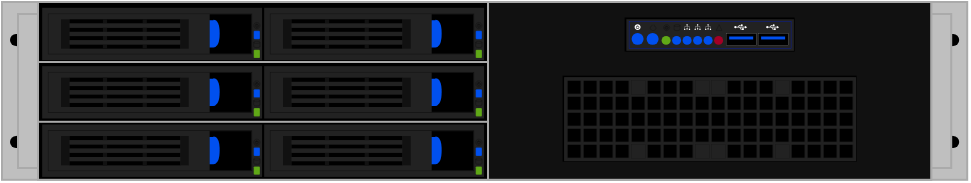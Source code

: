 <mxfile version="24.7.17">
  <diagram name="Page-1" id="KZN-zyBD-0XipZeYQRDT">
    <mxGraphModel dx="572" dy="328" grid="1" gridSize="10" guides="1" tooltips="1" connect="1" arrows="1" fold="1" page="1" pageScale="1" pageWidth="500" pageHeight="200" math="0" shadow="0">
      <root>
        <mxCell id="0" />
        <mxCell id="1" parent="0" />
        <mxCell id="-z1O4r-j8rDM5Dr-ZruZ-2" value="" style="group" vertex="1" connectable="0" parent="1">
          <mxGeometry x="9" y="56" width="482.6" height="88.9" as="geometry" />
        </mxCell>
        <mxCell id="9eh16xiQdjSHdPkHuFP6-378" value="" style="rounded=0;whiteSpace=wrap;html=1;strokeColor=#aaaaaa;fillColor=#bfbfbf;strokeWidth=1;container=0;part=1;movable=1;resizable=1;rotatable=1;deletable=1;editable=1;locked=0;connectable=1;" parent="-z1O4r-j8rDM5Dr-ZruZ-2" vertex="1">
          <mxGeometry width="482.6" height="88.9" as="geometry" />
        </mxCell>
        <mxCell id="9eh16xiQdjSHdPkHuFP6-379" value="" style="rounded=0;whiteSpace=wrap;html=1;strokeColor=#aaaaaa;fillColor=#000000;strokeWidth=1;movable=1;resizable=1;rotatable=1;deletable=1;editable=1;locked=0;connectable=1;container=0;" parent="-z1O4r-j8rDM5Dr-ZruZ-2" vertex="1">
          <mxGeometry x="18" width="446.6" height="88.9" as="geometry" />
        </mxCell>
        <mxCell id="Tk_3Gi3uglissdDTNCGx-26" value="" style="group" parent="-z1O4r-j8rDM5Dr-ZruZ-2" vertex="1" connectable="0">
          <mxGeometry x="4" y="6.0" width="14.0" height="77" as="geometry" />
        </mxCell>
        <mxCell id="Tk_3Gi3uglissdDTNCGx-27" value="" style="group" parent="Tk_3Gi3uglissdDTNCGx-26" vertex="1" connectable="0">
          <mxGeometry x="0.004" y="60.95" width="10" height="6" as="geometry" />
        </mxCell>
        <mxCell id="Tk_3Gi3uglissdDTNCGx-28" value="" style="rounded=0;whiteSpace=wrap;html=1;fillColor=#000000;fontColor=#ffffff;strokeColor=none;container=0;" parent="Tk_3Gi3uglissdDTNCGx-27" vertex="1">
          <mxGeometry x="3" width="4" height="6" as="geometry" />
        </mxCell>
        <mxCell id="Tk_3Gi3uglissdDTNCGx-29" value="" style="ellipse;whiteSpace=wrap;html=1;aspect=fixed;strokeColor=none;fillColor=#000000;" parent="Tk_3Gi3uglissdDTNCGx-27" vertex="1">
          <mxGeometry x="4" width="6" height="6" as="geometry" />
        </mxCell>
        <mxCell id="Tk_3Gi3uglissdDTNCGx-30" value="" style="ellipse;whiteSpace=wrap;html=1;aspect=fixed;strokeColor=none;fillColor=#000000;" parent="Tk_3Gi3uglissdDTNCGx-27" vertex="1">
          <mxGeometry width="6" height="6" as="geometry" />
        </mxCell>
        <mxCell id="Tk_3Gi3uglissdDTNCGx-31" value="" style="group" parent="Tk_3Gi3uglissdDTNCGx-26" vertex="1" connectable="0">
          <mxGeometry y="10.05" width="10" height="6" as="geometry" />
        </mxCell>
        <mxCell id="Tk_3Gi3uglissdDTNCGx-32" value="" style="rounded=0;whiteSpace=wrap;html=1;fillColor=#000000;fontColor=#ffffff;strokeColor=none;container=0;" parent="Tk_3Gi3uglissdDTNCGx-31" vertex="1">
          <mxGeometry x="3" width="4" height="6" as="geometry" />
        </mxCell>
        <mxCell id="Tk_3Gi3uglissdDTNCGx-33" value="" style="ellipse;whiteSpace=wrap;html=1;aspect=fixed;strokeColor=none;fillColor=#000000;" parent="Tk_3Gi3uglissdDTNCGx-31" vertex="1">
          <mxGeometry x="4" width="6" height="6" as="geometry" />
        </mxCell>
        <mxCell id="Tk_3Gi3uglissdDTNCGx-34" value="" style="ellipse;whiteSpace=wrap;html=1;aspect=fixed;strokeColor=none;fillColor=#000000;" parent="Tk_3Gi3uglissdDTNCGx-31" vertex="1">
          <mxGeometry width="6" height="6" as="geometry" />
        </mxCell>
        <mxCell id="Tk_3Gi3uglissdDTNCGx-35" value="" style="rounded=0;whiteSpace=wrap;html=1;strokeColor=#aaaaaa;fillColor=#bfbfbf;strokeWidth=1;movable=1;resizable=1;rotatable=1;deletable=1;editable=1;locked=0;connectable=1;container=0;" parent="Tk_3Gi3uglissdDTNCGx-26" vertex="1">
          <mxGeometry x="4.0" width="10" height="77" as="geometry" />
        </mxCell>
        <mxCell id="Tk_3Gi3uglissdDTNCGx-36" value="" style="group;flipH=1;" parent="-z1O4r-j8rDM5Dr-ZruZ-2" vertex="1" connectable="0">
          <mxGeometry x="464.6" y="6" width="14.0" height="77" as="geometry" />
        </mxCell>
        <mxCell id="Tk_3Gi3uglissdDTNCGx-37" value="" style="group" parent="Tk_3Gi3uglissdDTNCGx-36" vertex="1" connectable="0">
          <mxGeometry x="3.996" y="60.95" width="10" height="6" as="geometry" />
        </mxCell>
        <mxCell id="Tk_3Gi3uglissdDTNCGx-38" value="" style="rounded=0;whiteSpace=wrap;html=1;fillColor=#000000;fontColor=#ffffff;strokeColor=none;container=0;" parent="Tk_3Gi3uglissdDTNCGx-37" vertex="1">
          <mxGeometry x="3" width="4" height="6" as="geometry" />
        </mxCell>
        <mxCell id="Tk_3Gi3uglissdDTNCGx-39" value="" style="ellipse;whiteSpace=wrap;html=1;aspect=fixed;strokeColor=none;fillColor=#000000;" parent="Tk_3Gi3uglissdDTNCGx-37" vertex="1">
          <mxGeometry x="4" width="6" height="6" as="geometry" />
        </mxCell>
        <mxCell id="Tk_3Gi3uglissdDTNCGx-40" value="" style="ellipse;whiteSpace=wrap;html=1;aspect=fixed;strokeColor=none;fillColor=#000000;" parent="Tk_3Gi3uglissdDTNCGx-37" vertex="1">
          <mxGeometry width="6" height="6" as="geometry" />
        </mxCell>
        <mxCell id="Tk_3Gi3uglissdDTNCGx-41" value="" style="group" parent="Tk_3Gi3uglissdDTNCGx-36" vertex="1" connectable="0">
          <mxGeometry x="4.0" y="10.05" width="10" height="6" as="geometry" />
        </mxCell>
        <mxCell id="Tk_3Gi3uglissdDTNCGx-42" value="" style="rounded=0;whiteSpace=wrap;html=1;fillColor=#000000;fontColor=#ffffff;strokeColor=none;container=0;" parent="Tk_3Gi3uglissdDTNCGx-41" vertex="1">
          <mxGeometry x="3" width="4" height="6" as="geometry" />
        </mxCell>
        <mxCell id="Tk_3Gi3uglissdDTNCGx-43" value="" style="ellipse;whiteSpace=wrap;html=1;aspect=fixed;strokeColor=none;fillColor=#000000;" parent="Tk_3Gi3uglissdDTNCGx-41" vertex="1">
          <mxGeometry x="4" width="6" height="6" as="geometry" />
        </mxCell>
        <mxCell id="Tk_3Gi3uglissdDTNCGx-44" value="" style="ellipse;whiteSpace=wrap;html=1;aspect=fixed;strokeColor=none;fillColor=#000000;" parent="Tk_3Gi3uglissdDTNCGx-41" vertex="1">
          <mxGeometry width="6" height="6" as="geometry" />
        </mxCell>
        <mxCell id="Tk_3Gi3uglissdDTNCGx-45" value="" style="rounded=0;whiteSpace=wrap;html=1;strokeColor=#aaaaaa;fillColor=#bfbfbf;strokeWidth=1;movable=1;resizable=1;rotatable=1;deletable=1;editable=1;locked=0;connectable=1;container=0;" parent="Tk_3Gi3uglissdDTNCGx-36" vertex="1">
          <mxGeometry x="3.553e-15" width="10" height="77" as="geometry" />
        </mxCell>
        <mxCell id="Tk_3Gi3uglissdDTNCGx-46" value="" style="rounded=0;whiteSpace=wrap;html=1;strokeColor=#aaaaaa;fillColor=#111111;strokeWidth=1;movable=1;resizable=1;rotatable=1;deletable=1;editable=1;locked=0;connectable=1;container=0;" parent="-z1O4r-j8rDM5Dr-ZruZ-2" vertex="1">
          <mxGeometry x="243" width="221.6" height="88.9" as="geometry" />
        </mxCell>
        <mxCell id="Tk_3Gi3uglissdDTNCGx-1" value="" style="group;strokeColor=#000000;" parent="-z1O4r-j8rDM5Dr-ZruZ-2" vertex="1" connectable="0">
          <mxGeometry x="311.8" y="8.26" width="84" height="16" as="geometry" />
        </mxCell>
        <mxCell id="Tk_3Gi3uglissdDTNCGx-2" value="" style="rounded=0;whiteSpace=wrap;html=1;strokeColor=#000000;fillColor=#222222;strokeWidth=0.2;container=0;movable=1;resizable=1;rotatable=1;deletable=1;editable=1;locked=0;connectable=1;" parent="Tk_3Gi3uglissdDTNCGx-1" vertex="1">
          <mxGeometry width="84" height="16" as="geometry" />
        </mxCell>
        <mxCell id="Tk_3Gi3uglissdDTNCGx-3" value="" style="rounded=0;whiteSpace=wrap;html=1;strokeColor=#001DBC;fillColor=#222222;strokeWidth=0.2;container=0;fontColor=#ffffff;movable=1;resizable=1;rotatable=1;deletable=1;editable=1;locked=0;connectable=1;" parent="Tk_3Gi3uglissdDTNCGx-1" vertex="1">
          <mxGeometry x="1.5" y="1.347" width="81" height="13.304" as="geometry" />
        </mxCell>
        <mxCell id="Tk_3Gi3uglissdDTNCGx-4" value="" style="ellipse;whiteSpace=wrap;html=1;strokeColor=none;fillColor=#60a917;fontColor=#ffffff;movable=1;resizable=1;rotatable=1;deletable=1;editable=1;locked=0;connectable=1;container=0;" parent="Tk_3Gi3uglissdDTNCGx-1" vertex="1">
          <mxGeometry x="18" y="8.739" width="4.5" height="4.435" as="geometry" />
        </mxCell>
        <mxCell id="Tk_3Gi3uglissdDTNCGx-5" value="" style="ellipse;whiteSpace=wrap;html=1;strokeColor=none;fillColor=#0050ef;fontColor=#ffffff;movable=1;resizable=1;rotatable=1;deletable=1;editable=1;locked=0;connectable=1;container=0;" parent="Tk_3Gi3uglissdDTNCGx-1" vertex="1">
          <mxGeometry x="23.25" y="8.739" width="4.5" height="4.435" as="geometry" />
        </mxCell>
        <mxCell id="Tk_3Gi3uglissdDTNCGx-6" value="" style="ellipse;whiteSpace=wrap;html=1;strokeColor=none;fillColor=#0050ef;fontColor=#ffffff;movable=1;resizable=1;rotatable=1;deletable=1;editable=1;locked=0;connectable=1;container=0;" parent="Tk_3Gi3uglissdDTNCGx-1" vertex="1">
          <mxGeometry x="28.5" y="8.739" width="4.5" height="4.435" as="geometry" />
        </mxCell>
        <mxCell id="Tk_3Gi3uglissdDTNCGx-7" value="" style="ellipse;whiteSpace=wrap;html=1;strokeColor=none;fillColor=#0050ef;fontColor=#ffffff;movable=1;resizable=1;rotatable=1;deletable=1;editable=1;locked=0;connectable=1;container=0;" parent="Tk_3Gi3uglissdDTNCGx-1" vertex="1">
          <mxGeometry x="33.75" y="8.739" width="4.5" height="4.435" as="geometry" />
        </mxCell>
        <mxCell id="Tk_3Gi3uglissdDTNCGx-8" value="" style="ellipse;whiteSpace=wrap;html=1;strokeColor=none;fillColor=#a20025;fontColor=#ffffff;movable=1;resizable=1;rotatable=1;deletable=1;editable=1;locked=0;connectable=1;container=0;" parent="Tk_3Gi3uglissdDTNCGx-1" vertex="1">
          <mxGeometry x="44.25" y="8.739" width="4.5" height="4.435" as="geometry" />
        </mxCell>
        <mxCell id="Tk_3Gi3uglissdDTNCGx-9" value="" style="ellipse;whiteSpace=wrap;html=1;strokeColor=none;fillColor=#0050ef;fontColor=#ffffff;movable=1;resizable=1;rotatable=1;deletable=1;editable=1;locked=0;connectable=1;container=0;" parent="Tk_3Gi3uglissdDTNCGx-1" vertex="1">
          <mxGeometry x="39" y="8.739" width="4.5" height="4.435" as="geometry" />
        </mxCell>
        <mxCell id="Tk_3Gi3uglissdDTNCGx-10" value="" style="ellipse;whiteSpace=wrap;html=1;strokeColor=none;fillColor=#0050ef;fontColor=#ffffff;movable=1;resizable=1;rotatable=1;deletable=1;editable=1;locked=0;connectable=1;container=0;" parent="Tk_3Gi3uglissdDTNCGx-1" vertex="1">
          <mxGeometry x="10.5" y="7.26" width="6" height="5.913" as="geometry" />
        </mxCell>
        <mxCell id="Tk_3Gi3uglissdDTNCGx-11" value="" style="ellipse;whiteSpace=wrap;html=1;strokeColor=none;fillColor=#0050ef;fontColor=#ffffff;movable=1;resizable=1;rotatable=1;deletable=1;editable=1;locked=0;connectable=1;container=0;" parent="Tk_3Gi3uglissdDTNCGx-1" vertex="1">
          <mxGeometry x="3.0" y="7.26" width="6" height="5.913" as="geometry" />
        </mxCell>
        <mxCell id="Tk_3Gi3uglissdDTNCGx-12" value="" style="sketch=0;pointerEvents=1;shadow=0;dashed=0;html=1;strokeColor=none;labelPosition=center;verticalLabelPosition=bottom;verticalAlign=top;align=center;fillColor=#FFFFFF;shape=mxgraph.mscae.enterprise.usb;movable=1;resizable=1;rotatable=1;deletable=1;editable=1;locked=0;connectable=1;container=0;" parent="Tk_3Gi3uglissdDTNCGx-1" vertex="1">
          <mxGeometry x="54.3" y="2.826" width="6.51" height="2.957" as="geometry" />
        </mxCell>
        <mxCell id="Tk_3Gi3uglissdDTNCGx-13" value="" style="sketch=0;pointerEvents=1;shadow=0;dashed=0;html=1;strokeColor=none;labelPosition=center;verticalLabelPosition=bottom;verticalAlign=top;align=center;fillColor=#FFFFFF;shape=mxgraph.mscae.enterprise.usb;movable=1;resizable=1;rotatable=1;deletable=1;editable=1;locked=0;connectable=1;container=0;" parent="Tk_3Gi3uglissdDTNCGx-1" vertex="1">
          <mxGeometry x="70.26" y="2.826" width="6.51" height="2.957" as="geometry" />
        </mxCell>
        <mxCell id="Tk_3Gi3uglissdDTNCGx-14" value="" style="sketch=0;html=1;strokeColor=none;shadow=0;fillColor=#FFFFFF;verticalAlign=top;labelPosition=center;verticalLabelPosition=bottom;shape=mxgraph.gcp2.a7_power;gradientColor=none;movable=1;resizable=1;rotatable=1;deletable=1;editable=1;locked=0;connectable=1;container=0;" parent="Tk_3Gi3uglissdDTNCGx-1" vertex="1">
          <mxGeometry x="4.5" y="2.826" width="3" height="2.957" as="geometry" />
        </mxCell>
        <mxCell id="Tk_3Gi3uglissdDTNCGx-15" value="" style="verticalLabelPosition=bottom;shadow=0;dashed=0;align=center;html=1;verticalAlign=top;shape=mxgraph.electrical.radio.loop_antenna;strokeColor=default;fillColor=none;strokeWidth=0.1;rotation=-180;movable=1;resizable=1;rotatable=1;deletable=1;editable=1;locked=0;connectable=1;container=0;" parent="Tk_3Gi3uglissdDTNCGx-1" vertex="1">
          <mxGeometry x="12.0" y="2.826" width="3" height="2.957" as="geometry" />
        </mxCell>
        <mxCell id="Tk_3Gi3uglissdDTNCGx-16" value="" style="strokeWidth=0.1;html=1;shape=mxgraph.flowchart.database;whiteSpace=wrap;strokeColor=default;fillColor=none;movable=1;resizable=1;rotatable=1;deletable=1;editable=1;locked=0;connectable=1;container=0;" parent="Tk_3Gi3uglissdDTNCGx-1" vertex="1">
          <mxGeometry x="24" y="2.826" width="3" height="2.957" as="geometry" />
        </mxCell>
        <mxCell id="Tk_3Gi3uglissdDTNCGx-17" value="" style="sketch=0;pointerEvents=1;shadow=0;dashed=0;html=1;strokeColor=none;fillColor=#FFFFFF;labelPosition=center;verticalLabelPosition=bottom;verticalAlign=top;align=center;outlineConnect=0;shape=mxgraph.vvd.infrastructure;movable=1;resizable=1;rotatable=1;deletable=1;editable=1;locked=0;connectable=1;container=0;" parent="Tk_3Gi3uglissdDTNCGx-1" vertex="1">
          <mxGeometry x="29.25" y="2.826" width="3" height="2.957" as="geometry" />
        </mxCell>
        <mxCell id="Tk_3Gi3uglissdDTNCGx-18" value="" style="sketch=0;pointerEvents=1;shadow=0;dashed=0;html=1;strokeColor=none;fillColor=#FFFFFF;labelPosition=center;verticalLabelPosition=bottom;verticalAlign=top;align=center;outlineConnect=0;shape=mxgraph.vvd.infrastructure;movable=1;resizable=1;rotatable=1;deletable=1;editable=1;locked=0;connectable=1;container=0;" parent="Tk_3Gi3uglissdDTNCGx-1" vertex="1">
          <mxGeometry x="34.5" y="2.826" width="3" height="2.957" as="geometry" />
        </mxCell>
        <mxCell id="Tk_3Gi3uglissdDTNCGx-19" value="" style="sketch=0;pointerEvents=1;shadow=0;dashed=0;html=1;strokeColor=none;fillColor=#FFFFFF;labelPosition=center;verticalLabelPosition=bottom;verticalAlign=top;align=center;outlineConnect=0;shape=mxgraph.vvd.infrastructure;movable=1;resizable=1;rotatable=1;deletable=1;editable=1;locked=0;connectable=1;container=0;" parent="Tk_3Gi3uglissdDTNCGx-1" vertex="1">
          <mxGeometry x="39.75" y="2.826" width="3" height="2.957" as="geometry" />
        </mxCell>
        <mxCell id="Tk_3Gi3uglissdDTNCGx-20" value="" style="triangle;whiteSpace=wrap;html=1;rotation=-90;fillColor=none;strokeWidth=0.1;movable=1;resizable=1;rotatable=1;deletable=1;editable=1;locked=0;connectable=1;container=0;" parent="Tk_3Gi3uglissdDTNCGx-1" vertex="1">
          <mxGeometry x="45" y="2.826" width="3" height="2.957" as="geometry" />
        </mxCell>
        <mxCell id="Tk_3Gi3uglissdDTNCGx-21" value="" style="sketch=0;html=1;strokeColor=default;shadow=0;fillColor=none;verticalAlign=top;labelPosition=center;verticalLabelPosition=bottom;shape=mxgraph.gcp2.a7_power;gradientColor=none;strokeWidth=0.1;movable=1;resizable=1;rotatable=1;deletable=1;editable=1;locked=0;connectable=1;container=0;" parent="Tk_3Gi3uglissdDTNCGx-1" vertex="1">
          <mxGeometry x="18.75" y="2.826" width="3" height="2.957" as="geometry" />
        </mxCell>
        <mxCell id="Tk_3Gi3uglissdDTNCGx-22" value="" style="rounded=0;whiteSpace=wrap;html=1;strokeColor=#aaaaaa;fillColor=#000000;strokeWidth=0.1;movable=1;resizable=1;rotatable=1;deletable=1;editable=1;locked=0;connectable=1;container=0;" parent="Tk_3Gi3uglissdDTNCGx-1" vertex="1">
          <mxGeometry x="66" y="7.26" width="15.0" height="5.913" as="geometry" />
        </mxCell>
        <mxCell id="Tk_3Gi3uglissdDTNCGx-23" value="" style="rounded=0;whiteSpace=wrap;html=1;strokeColor=none;fillColor=#0050ef;strokeWidth=0.5;fontColor=#ffffff;movable=1;resizable=1;rotatable=1;deletable=1;editable=1;locked=0;connectable=1;container=0;" parent="Tk_3Gi3uglissdDTNCGx-1" vertex="1">
          <mxGeometry x="67.5" y="8.739" width="12" height="1.478" as="geometry" />
        </mxCell>
        <mxCell id="Tk_3Gi3uglissdDTNCGx-24" value="" style="rounded=0;whiteSpace=wrap;html=1;strokeColor=#aaaaaa;fillColor=#000000;strokeWidth=0.1;movable=1;resizable=1;rotatable=1;deletable=1;editable=1;locked=0;connectable=1;container=0;" parent="Tk_3Gi3uglissdDTNCGx-1" vertex="1">
          <mxGeometry x="50.04" y="7.26" width="15.0" height="5.913" as="geometry" />
        </mxCell>
        <mxCell id="Tk_3Gi3uglissdDTNCGx-25" value="" style="rounded=0;whiteSpace=wrap;html=1;strokeColor=none;fillColor=#0050ef;strokeWidth=0.5;fontColor=#ffffff;movable=1;resizable=1;rotatable=1;deletable=1;editable=1;locked=0;connectable=1;container=0;" parent="Tk_3Gi3uglissdDTNCGx-1" vertex="1">
          <mxGeometry x="51.54" y="8.739" width="12" height="1.478" as="geometry" />
        </mxCell>
        <mxCell id="Tk_3Gi3uglissdDTNCGx-217" value="" style="group;strokeColor=#000000;pointerEvents=0;align=center;verticalAlign=top;fontFamily=Helvetica;fontSize=12;fontColor=default;fillColor=#222222;gradientColor=none;" parent="-z1O4r-j8rDM5Dr-ZruZ-2" vertex="1" connectable="0">
          <mxGeometry x="280.8" y="37.34" width="146" height="42.0" as="geometry" />
        </mxCell>
        <mxCell id="Tk_3Gi3uglissdDTNCGx-47" value="" style="rounded=0;whiteSpace=wrap;html=1;strokeColor=none;fillColor=#222222;strokeWidth=0.5;container=0;movable=1;resizable=1;rotatable=1;deletable=1;editable=1;locked=0;connectable=1;pointerEvents=0;align=center;verticalAlign=top;fontFamily=Helvetica;fontSize=12;fontColor=default;gradientColor=none;" parent="Tk_3Gi3uglissdDTNCGx-217" vertex="1">
          <mxGeometry width="146" height="42" as="geometry" />
        </mxCell>
        <mxCell id="Tk_3Gi3uglissdDTNCGx-48" value="" style="rounded=0;whiteSpace=wrap;html=1;strokeColor=#222222;fillColor=#000000;strokeWidth=0.5;movable=1;resizable=1;rotatable=1;deletable=1;editable=1;locked=0;connectable=1;container=0;pointerEvents=0;align=center;verticalAlign=top;fontFamily=Helvetica;fontSize=12;fontColor=default;gradientColor=none;" parent="Tk_3Gi3uglissdDTNCGx-217" vertex="1">
          <mxGeometry x="1.504" y="33.501" width="7" height="7" as="geometry" />
        </mxCell>
        <mxCell id="Tk_3Gi3uglissdDTNCGx-128" value="" style="rounded=0;whiteSpace=wrap;html=1;strokeColor=#222222;fillColor=#000000;strokeWidth=0.5;movable=1;resizable=1;rotatable=1;deletable=1;editable=1;locked=0;connectable=1;container=0;pointerEvents=0;align=center;verticalAlign=top;fontFamily=Helvetica;fontSize=12;fontColor=default;gradientColor=none;" parent="Tk_3Gi3uglissdDTNCGx-217" vertex="1">
          <mxGeometry x="9.504" y="33.501" width="7" height="7" as="geometry" />
        </mxCell>
        <mxCell id="Tk_3Gi3uglissdDTNCGx-129" value="" style="rounded=0;whiteSpace=wrap;html=1;strokeColor=#222222;fillColor=#000000;strokeWidth=0.5;movable=1;resizable=1;rotatable=1;deletable=1;editable=1;locked=0;connectable=1;container=0;pointerEvents=0;align=center;verticalAlign=top;fontFamily=Helvetica;fontSize=12;fontColor=default;gradientColor=none;" parent="Tk_3Gi3uglissdDTNCGx-217" vertex="1">
          <mxGeometry x="17.504" y="33.501" width="7" height="7" as="geometry" />
        </mxCell>
        <mxCell id="Tk_3Gi3uglissdDTNCGx-130" value="" style="rounded=0;whiteSpace=wrap;html=1;strokeColor=#222222;fillColor=#000000;strokeWidth=0.5;movable=1;resizable=1;rotatable=1;deletable=1;editable=1;locked=0;connectable=1;container=0;pointerEvents=0;align=center;verticalAlign=top;fontFamily=Helvetica;fontSize=12;fontColor=default;gradientColor=none;" parent="Tk_3Gi3uglissdDTNCGx-217" vertex="1">
          <mxGeometry x="25.504" y="33.501" width="7" height="7" as="geometry" />
        </mxCell>
        <mxCell id="Tk_3Gi3uglissdDTNCGx-131" value="" style="rounded=0;whiteSpace=wrap;html=1;strokeColor=#111111;fillColor=#222222;strokeWidth=0.1;movable=1;resizable=1;rotatable=1;deletable=1;editable=1;locked=0;connectable=1;container=0;pointerEvents=0;align=center;verticalAlign=top;fontFamily=Helvetica;fontSize=12;fontColor=default;gradientColor=none;" parent="Tk_3Gi3uglissdDTNCGx-217" vertex="1">
          <mxGeometry x="33.504" y="33.501" width="7" height="7" as="geometry" />
        </mxCell>
        <mxCell id="Tk_3Gi3uglissdDTNCGx-132" value="" style="rounded=0;whiteSpace=wrap;html=1;strokeColor=#222222;fillColor=#000000;strokeWidth=0.5;movable=1;resizable=1;rotatable=1;deletable=1;editable=1;locked=0;connectable=1;container=0;pointerEvents=0;align=center;verticalAlign=top;fontFamily=Helvetica;fontSize=12;fontColor=default;gradientColor=none;" parent="Tk_3Gi3uglissdDTNCGx-217" vertex="1">
          <mxGeometry x="41.504" y="33.501" width="7" height="7" as="geometry" />
        </mxCell>
        <mxCell id="Tk_3Gi3uglissdDTNCGx-133" value="" style="rounded=0;whiteSpace=wrap;html=1;strokeColor=#222222;fillColor=#000000;strokeWidth=0.5;movable=1;resizable=1;rotatable=1;deletable=1;editable=1;locked=0;connectable=1;container=0;pointerEvents=0;align=center;verticalAlign=top;fontFamily=Helvetica;fontSize=12;fontColor=default;gradientColor=none;" parent="Tk_3Gi3uglissdDTNCGx-217" vertex="1">
          <mxGeometry x="49.504" y="33.501" width="7" height="7" as="geometry" />
        </mxCell>
        <mxCell id="Tk_3Gi3uglissdDTNCGx-134" value="" style="rounded=0;whiteSpace=wrap;html=1;strokeColor=#222222;fillColor=#000000;strokeWidth=0.5;movable=1;resizable=1;rotatable=1;deletable=1;editable=1;locked=0;connectable=1;container=0;pointerEvents=0;align=center;verticalAlign=top;fontFamily=Helvetica;fontSize=12;fontColor=default;gradientColor=none;" parent="Tk_3Gi3uglissdDTNCGx-217" vertex="1">
          <mxGeometry x="57.504" y="33.501" width="7" height="7" as="geometry" />
        </mxCell>
        <mxCell id="Tk_3Gi3uglissdDTNCGx-135" value="" style="rounded=0;whiteSpace=wrap;html=1;strokeColor=#111111;fillColor=#222222;strokeWidth=0.1;movable=1;resizable=1;rotatable=1;deletable=1;editable=1;locked=0;connectable=1;container=0;align=center;verticalAlign=top;fontFamily=Helvetica;fontSize=12;fontColor=default;pointerEvents=0;gradientColor=none;" parent="Tk_3Gi3uglissdDTNCGx-217" vertex="1">
          <mxGeometry x="65.504" y="33.501" width="7" height="7" as="geometry" />
        </mxCell>
        <mxCell id="Tk_3Gi3uglissdDTNCGx-136" value="" style="rounded=0;whiteSpace=wrap;html=1;strokeColor=#111111;fillColor=#222222;strokeWidth=0.1;movable=1;resizable=1;rotatable=1;deletable=1;editable=1;locked=0;connectable=1;container=0;align=center;verticalAlign=top;fontFamily=Helvetica;fontSize=12;fontColor=default;pointerEvents=0;gradientColor=none;" parent="Tk_3Gi3uglissdDTNCGx-217" vertex="1">
          <mxGeometry x="73.504" y="33.501" width="7" height="7" as="geometry" />
        </mxCell>
        <mxCell id="Tk_3Gi3uglissdDTNCGx-137" value="" style="rounded=0;whiteSpace=wrap;html=1;strokeColor=#222222;fillColor=#000000;strokeWidth=0.5;movable=1;resizable=1;rotatable=1;deletable=1;editable=1;locked=0;connectable=1;container=0;pointerEvents=0;align=center;verticalAlign=top;fontFamily=Helvetica;fontSize=12;fontColor=default;gradientColor=none;" parent="Tk_3Gi3uglissdDTNCGx-217" vertex="1">
          <mxGeometry x="81.504" y="33.501" width="7" height="7" as="geometry" />
        </mxCell>
        <mxCell id="Tk_3Gi3uglissdDTNCGx-138" value="" style="rounded=0;whiteSpace=wrap;html=1;strokeColor=#222222;fillColor=#000000;strokeWidth=0.5;movable=1;resizable=1;rotatable=1;deletable=1;editable=1;locked=0;connectable=1;container=0;pointerEvents=0;align=center;verticalAlign=top;fontFamily=Helvetica;fontSize=12;fontColor=default;gradientColor=none;" parent="Tk_3Gi3uglissdDTNCGx-217" vertex="1">
          <mxGeometry x="89.504" y="33.501" width="7" height="7" as="geometry" />
        </mxCell>
        <mxCell id="Tk_3Gi3uglissdDTNCGx-139" value="" style="rounded=0;whiteSpace=wrap;html=1;strokeColor=#222222;fillColor=#000000;strokeWidth=0.5;movable=1;resizable=1;rotatable=1;deletable=1;editable=1;locked=0;connectable=1;container=0;pointerEvents=0;align=center;verticalAlign=top;fontFamily=Helvetica;fontSize=12;fontColor=default;gradientColor=none;" parent="Tk_3Gi3uglissdDTNCGx-217" vertex="1">
          <mxGeometry x="97.504" y="33.501" width="7" height="7" as="geometry" />
        </mxCell>
        <mxCell id="Tk_3Gi3uglissdDTNCGx-140" value="" style="rounded=0;whiteSpace=wrap;html=1;strokeColor=#111111;fillColor=#222222;strokeWidth=0.1;movable=1;resizable=1;rotatable=1;deletable=1;editable=1;locked=0;connectable=1;container=0;align=center;verticalAlign=top;fontFamily=Helvetica;fontSize=12;fontColor=default;pointerEvents=0;gradientColor=none;" parent="Tk_3Gi3uglissdDTNCGx-217" vertex="1">
          <mxGeometry x="105.504" y="33.501" width="7" height="7" as="geometry" />
        </mxCell>
        <mxCell id="Tk_3Gi3uglissdDTNCGx-141" value="" style="rounded=0;whiteSpace=wrap;html=1;strokeColor=#222222;fillColor=#000000;strokeWidth=0.5;movable=1;resizable=1;rotatable=1;deletable=1;editable=1;locked=0;connectable=1;container=0;pointerEvents=0;align=center;verticalAlign=top;fontFamily=Helvetica;fontSize=12;fontColor=default;gradientColor=none;" parent="Tk_3Gi3uglissdDTNCGx-217" vertex="1">
          <mxGeometry x="113.504" y="33.501" width="7" height="7" as="geometry" />
        </mxCell>
        <mxCell id="Tk_3Gi3uglissdDTNCGx-142" value="" style="rounded=0;whiteSpace=wrap;html=1;strokeColor=#222222;fillColor=#000000;strokeWidth=0.5;movable=1;resizable=1;rotatable=1;deletable=1;editable=1;locked=0;connectable=1;container=0;pointerEvents=0;align=center;verticalAlign=top;fontFamily=Helvetica;fontSize=12;fontColor=default;gradientColor=none;" parent="Tk_3Gi3uglissdDTNCGx-217" vertex="1">
          <mxGeometry x="121.504" y="33.501" width="7" height="7" as="geometry" />
        </mxCell>
        <mxCell id="Tk_3Gi3uglissdDTNCGx-143" value="" style="rounded=0;whiteSpace=wrap;html=1;strokeColor=#222222;fillColor=#000000;strokeWidth=0.5;movable=1;resizable=1;rotatable=1;deletable=1;editable=1;locked=0;connectable=1;container=0;pointerEvents=0;align=center;verticalAlign=top;fontFamily=Helvetica;fontSize=12;fontColor=default;gradientColor=none;" parent="Tk_3Gi3uglissdDTNCGx-217" vertex="1">
          <mxGeometry x="129.504" y="33.501" width="7" height="7" as="geometry" />
        </mxCell>
        <mxCell id="Tk_3Gi3uglissdDTNCGx-144" value="" style="rounded=0;whiteSpace=wrap;html=1;strokeColor=#222222;fillColor=#000000;strokeWidth=0.5;movable=1;resizable=1;rotatable=1;deletable=1;editable=1;locked=0;connectable=1;container=0;pointerEvents=0;align=center;verticalAlign=top;fontFamily=Helvetica;fontSize=12;fontColor=default;gradientColor=none;" parent="Tk_3Gi3uglissdDTNCGx-217" vertex="1">
          <mxGeometry x="137.504" y="33.501" width="7" height="7" as="geometry" />
        </mxCell>
        <mxCell id="Tk_3Gi3uglissdDTNCGx-145" value="" style="rounded=0;whiteSpace=wrap;html=1;strokeColor=#222222;fillColor=#000000;strokeWidth=0.5;movable=1;resizable=1;rotatable=1;deletable=1;editable=1;locked=0;connectable=1;container=0;pointerEvents=0;align=center;verticalAlign=top;fontFamily=Helvetica;fontSize=12;fontColor=default;gradientColor=none;" parent="Tk_3Gi3uglissdDTNCGx-217" vertex="1">
          <mxGeometry x="1.504" y="25.501" width="7" height="7" as="geometry" />
        </mxCell>
        <mxCell id="Tk_3Gi3uglissdDTNCGx-146" value="" style="rounded=0;whiteSpace=wrap;html=1;strokeColor=#222222;fillColor=#000000;strokeWidth=0.5;movable=1;resizable=1;rotatable=1;deletable=1;editable=1;locked=0;connectable=1;container=0;pointerEvents=0;align=center;verticalAlign=top;fontFamily=Helvetica;fontSize=12;fontColor=default;gradientColor=none;" parent="Tk_3Gi3uglissdDTNCGx-217" vertex="1">
          <mxGeometry x="9.504" y="25.501" width="7" height="7" as="geometry" />
        </mxCell>
        <mxCell id="Tk_3Gi3uglissdDTNCGx-147" value="" style="rounded=0;whiteSpace=wrap;html=1;strokeColor=#222222;fillColor=#000000;strokeWidth=0.5;movable=1;resizable=1;rotatable=1;deletable=1;editable=1;locked=0;connectable=1;container=0;pointerEvents=0;align=center;verticalAlign=top;fontFamily=Helvetica;fontSize=12;fontColor=default;gradientColor=none;" parent="Tk_3Gi3uglissdDTNCGx-217" vertex="1">
          <mxGeometry x="17.504" y="25.501" width="7" height="7" as="geometry" />
        </mxCell>
        <mxCell id="Tk_3Gi3uglissdDTNCGx-148" value="" style="rounded=0;whiteSpace=wrap;html=1;strokeColor=#222222;fillColor=#000000;strokeWidth=0.5;movable=1;resizable=1;rotatable=1;deletable=1;editable=1;locked=0;connectable=1;container=0;pointerEvents=0;align=center;verticalAlign=top;fontFamily=Helvetica;fontSize=12;fontColor=default;gradientColor=none;" parent="Tk_3Gi3uglissdDTNCGx-217" vertex="1">
          <mxGeometry x="25.504" y="25.501" width="7" height="7" as="geometry" />
        </mxCell>
        <mxCell id="Tk_3Gi3uglissdDTNCGx-149" value="" style="rounded=0;whiteSpace=wrap;html=1;strokeColor=#222222;fillColor=#000000;strokeWidth=0.5;movable=1;resizable=1;rotatable=1;deletable=1;editable=1;locked=0;connectable=1;container=0;pointerEvents=0;align=center;verticalAlign=top;fontFamily=Helvetica;fontSize=12;fontColor=default;gradientColor=none;" parent="Tk_3Gi3uglissdDTNCGx-217" vertex="1">
          <mxGeometry x="33.504" y="25.501" width="7" height="7" as="geometry" />
        </mxCell>
        <mxCell id="Tk_3Gi3uglissdDTNCGx-150" value="" style="rounded=0;whiteSpace=wrap;html=1;strokeColor=#222222;fillColor=#000000;strokeWidth=0.5;movable=1;resizable=1;rotatable=1;deletable=1;editable=1;locked=0;connectable=1;container=0;pointerEvents=0;align=center;verticalAlign=top;fontFamily=Helvetica;fontSize=12;fontColor=default;gradientColor=none;" parent="Tk_3Gi3uglissdDTNCGx-217" vertex="1">
          <mxGeometry x="41.504" y="25.501" width="7" height="7" as="geometry" />
        </mxCell>
        <mxCell id="Tk_3Gi3uglissdDTNCGx-151" value="" style="rounded=0;whiteSpace=wrap;html=1;strokeColor=#222222;fillColor=#000000;strokeWidth=0.5;movable=1;resizable=1;rotatable=1;deletable=1;editable=1;locked=0;connectable=1;container=0;pointerEvents=0;align=center;verticalAlign=top;fontFamily=Helvetica;fontSize=12;fontColor=default;gradientColor=none;" parent="Tk_3Gi3uglissdDTNCGx-217" vertex="1">
          <mxGeometry x="49.504" y="25.501" width="7" height="7" as="geometry" />
        </mxCell>
        <mxCell id="Tk_3Gi3uglissdDTNCGx-152" value="" style="rounded=0;whiteSpace=wrap;html=1;strokeColor=#222222;fillColor=#000000;strokeWidth=0.5;movable=1;resizable=1;rotatable=1;deletable=1;editable=1;locked=0;connectable=1;container=0;pointerEvents=0;align=center;verticalAlign=top;fontFamily=Helvetica;fontSize=12;fontColor=default;gradientColor=none;" parent="Tk_3Gi3uglissdDTNCGx-217" vertex="1">
          <mxGeometry x="57.504" y="25.501" width="7" height="7" as="geometry" />
        </mxCell>
        <mxCell id="Tk_3Gi3uglissdDTNCGx-153" value="" style="rounded=0;whiteSpace=wrap;html=1;strokeColor=#222222;fillColor=#000000;strokeWidth=0.5;movable=1;resizable=1;rotatable=1;deletable=1;editable=1;locked=0;connectable=1;container=0;pointerEvents=0;align=center;verticalAlign=top;fontFamily=Helvetica;fontSize=12;fontColor=default;gradientColor=none;" parent="Tk_3Gi3uglissdDTNCGx-217" vertex="1">
          <mxGeometry x="65.504" y="25.501" width="7" height="7" as="geometry" />
        </mxCell>
        <mxCell id="Tk_3Gi3uglissdDTNCGx-154" value="" style="rounded=0;whiteSpace=wrap;html=1;strokeColor=#222222;fillColor=#000000;strokeWidth=0.5;movable=1;resizable=1;rotatable=1;deletable=1;editable=1;locked=0;connectable=1;container=0;pointerEvents=0;align=center;verticalAlign=top;fontFamily=Helvetica;fontSize=12;fontColor=default;gradientColor=none;" parent="Tk_3Gi3uglissdDTNCGx-217" vertex="1">
          <mxGeometry x="73.504" y="25.501" width="7" height="7" as="geometry" />
        </mxCell>
        <mxCell id="Tk_3Gi3uglissdDTNCGx-155" value="" style="rounded=0;whiteSpace=wrap;html=1;strokeColor=#222222;fillColor=#000000;strokeWidth=0.5;movable=1;resizable=1;rotatable=1;deletable=1;editable=1;locked=0;connectable=1;container=0;pointerEvents=0;align=center;verticalAlign=top;fontFamily=Helvetica;fontSize=12;fontColor=default;gradientColor=none;" parent="Tk_3Gi3uglissdDTNCGx-217" vertex="1">
          <mxGeometry x="81.504" y="25.501" width="7" height="7" as="geometry" />
        </mxCell>
        <mxCell id="Tk_3Gi3uglissdDTNCGx-156" value="" style="rounded=0;whiteSpace=wrap;html=1;strokeColor=#222222;fillColor=#000000;strokeWidth=0.5;movable=1;resizable=1;rotatable=1;deletable=1;editable=1;locked=0;connectable=1;container=0;pointerEvents=0;align=center;verticalAlign=top;fontFamily=Helvetica;fontSize=12;fontColor=default;gradientColor=none;" parent="Tk_3Gi3uglissdDTNCGx-217" vertex="1">
          <mxGeometry x="89.504" y="25.501" width="7" height="7" as="geometry" />
        </mxCell>
        <mxCell id="Tk_3Gi3uglissdDTNCGx-157" value="" style="rounded=0;whiteSpace=wrap;html=1;strokeColor=#222222;fillColor=#000000;strokeWidth=0.5;movable=1;resizable=1;rotatable=1;deletable=1;editable=1;locked=0;connectable=1;container=0;pointerEvents=0;align=center;verticalAlign=top;fontFamily=Helvetica;fontSize=12;fontColor=default;gradientColor=none;" parent="Tk_3Gi3uglissdDTNCGx-217" vertex="1">
          <mxGeometry x="97.504" y="25.501" width="7" height="7" as="geometry" />
        </mxCell>
        <mxCell id="Tk_3Gi3uglissdDTNCGx-158" value="" style="rounded=0;whiteSpace=wrap;html=1;strokeColor=#222222;fillColor=#000000;strokeWidth=0.5;movable=1;resizable=1;rotatable=1;deletable=1;editable=1;locked=0;connectable=1;container=0;pointerEvents=0;align=center;verticalAlign=top;fontFamily=Helvetica;fontSize=12;fontColor=default;gradientColor=none;" parent="Tk_3Gi3uglissdDTNCGx-217" vertex="1">
          <mxGeometry x="105.504" y="25.501" width="7" height="7" as="geometry" />
        </mxCell>
        <mxCell id="Tk_3Gi3uglissdDTNCGx-159" value="" style="rounded=0;whiteSpace=wrap;html=1;strokeColor=#222222;fillColor=#000000;strokeWidth=0.5;movable=1;resizable=1;rotatable=1;deletable=1;editable=1;locked=0;connectable=1;container=0;pointerEvents=0;align=center;verticalAlign=top;fontFamily=Helvetica;fontSize=12;fontColor=default;gradientColor=none;" parent="Tk_3Gi3uglissdDTNCGx-217" vertex="1">
          <mxGeometry x="113.504" y="25.501" width="7" height="7" as="geometry" />
        </mxCell>
        <mxCell id="Tk_3Gi3uglissdDTNCGx-160" value="" style="rounded=0;whiteSpace=wrap;html=1;strokeColor=#222222;fillColor=#000000;strokeWidth=0.5;movable=1;resizable=1;rotatable=1;deletable=1;editable=1;locked=0;connectable=1;container=0;pointerEvents=0;align=center;verticalAlign=top;fontFamily=Helvetica;fontSize=12;fontColor=default;gradientColor=none;" parent="Tk_3Gi3uglissdDTNCGx-217" vertex="1">
          <mxGeometry x="121.504" y="25.501" width="7" height="7" as="geometry" />
        </mxCell>
        <mxCell id="Tk_3Gi3uglissdDTNCGx-161" value="" style="rounded=0;whiteSpace=wrap;html=1;strokeColor=#222222;fillColor=#000000;strokeWidth=0.5;movable=1;resizable=1;rotatable=1;deletable=1;editable=1;locked=0;connectable=1;container=0;pointerEvents=0;align=center;verticalAlign=top;fontFamily=Helvetica;fontSize=12;fontColor=default;gradientColor=none;" parent="Tk_3Gi3uglissdDTNCGx-217" vertex="1">
          <mxGeometry x="129.504" y="25.501" width="7" height="7" as="geometry" />
        </mxCell>
        <mxCell id="Tk_3Gi3uglissdDTNCGx-162" value="" style="rounded=0;whiteSpace=wrap;html=1;strokeColor=#222222;fillColor=#000000;strokeWidth=0.5;movable=1;resizable=1;rotatable=1;deletable=1;editable=1;locked=0;connectable=1;container=0;pointerEvents=0;align=center;verticalAlign=top;fontFamily=Helvetica;fontSize=12;fontColor=default;gradientColor=none;" parent="Tk_3Gi3uglissdDTNCGx-217" vertex="1">
          <mxGeometry x="137.504" y="25.501" width="7" height="7" as="geometry" />
        </mxCell>
        <mxCell id="Tk_3Gi3uglissdDTNCGx-163" value="" style="rounded=0;whiteSpace=wrap;html=1;strokeColor=#222222;fillColor=#000000;strokeWidth=0.5;movable=1;resizable=1;rotatable=1;deletable=1;editable=1;locked=0;connectable=1;container=0;pointerEvents=0;align=center;verticalAlign=top;fontFamily=Helvetica;fontSize=12;fontColor=default;gradientColor=none;" parent="Tk_3Gi3uglissdDTNCGx-217" vertex="1">
          <mxGeometry x="1.504" y="17.501" width="7" height="7" as="geometry" />
        </mxCell>
        <mxCell id="Tk_3Gi3uglissdDTNCGx-164" value="" style="rounded=0;whiteSpace=wrap;html=1;strokeColor=#222222;fillColor=#000000;strokeWidth=0.5;movable=1;resizable=1;rotatable=1;deletable=1;editable=1;locked=0;connectable=1;container=0;pointerEvents=0;align=center;verticalAlign=top;fontFamily=Helvetica;fontSize=12;fontColor=default;gradientColor=none;" parent="Tk_3Gi3uglissdDTNCGx-217" vertex="1">
          <mxGeometry x="9.504" y="17.501" width="7" height="7" as="geometry" />
        </mxCell>
        <mxCell id="Tk_3Gi3uglissdDTNCGx-165" value="" style="rounded=0;whiteSpace=wrap;html=1;strokeColor=#222222;fillColor=#000000;strokeWidth=0.5;movable=1;resizable=1;rotatable=1;deletable=1;editable=1;locked=0;connectable=1;container=0;pointerEvents=0;align=center;verticalAlign=top;fontFamily=Helvetica;fontSize=12;fontColor=default;gradientColor=none;" parent="Tk_3Gi3uglissdDTNCGx-217" vertex="1">
          <mxGeometry x="17.504" y="17.501" width="7" height="7" as="geometry" />
        </mxCell>
        <mxCell id="Tk_3Gi3uglissdDTNCGx-166" value="" style="rounded=0;whiteSpace=wrap;html=1;strokeColor=#222222;fillColor=#000000;strokeWidth=0.5;movable=1;resizable=1;rotatable=1;deletable=1;editable=1;locked=0;connectable=1;container=0;pointerEvents=0;align=center;verticalAlign=top;fontFamily=Helvetica;fontSize=12;fontColor=default;gradientColor=none;" parent="Tk_3Gi3uglissdDTNCGx-217" vertex="1">
          <mxGeometry x="25.504" y="17.501" width="7" height="7" as="geometry" />
        </mxCell>
        <mxCell id="Tk_3Gi3uglissdDTNCGx-167" value="" style="rounded=0;whiteSpace=wrap;html=1;strokeColor=#222222;fillColor=#000000;strokeWidth=0.5;movable=1;resizable=1;rotatable=1;deletable=1;editable=1;locked=0;connectable=1;container=0;pointerEvents=0;align=center;verticalAlign=top;fontFamily=Helvetica;fontSize=12;fontColor=default;gradientColor=none;" parent="Tk_3Gi3uglissdDTNCGx-217" vertex="1">
          <mxGeometry x="33.504" y="17.501" width="7" height="7" as="geometry" />
        </mxCell>
        <mxCell id="Tk_3Gi3uglissdDTNCGx-168" value="" style="rounded=0;whiteSpace=wrap;html=1;strokeColor=#222222;fillColor=#000000;strokeWidth=0.5;movable=1;resizable=1;rotatable=1;deletable=1;editable=1;locked=0;connectable=1;container=0;pointerEvents=0;align=center;verticalAlign=top;fontFamily=Helvetica;fontSize=12;fontColor=default;gradientColor=none;" parent="Tk_3Gi3uglissdDTNCGx-217" vertex="1">
          <mxGeometry x="41.504" y="17.501" width="7" height="7" as="geometry" />
        </mxCell>
        <mxCell id="Tk_3Gi3uglissdDTNCGx-169" value="" style="rounded=0;whiteSpace=wrap;html=1;strokeColor=#222222;fillColor=#000000;strokeWidth=0.5;movable=1;resizable=1;rotatable=1;deletable=1;editable=1;locked=0;connectable=1;container=0;pointerEvents=0;align=center;verticalAlign=top;fontFamily=Helvetica;fontSize=12;fontColor=default;gradientColor=none;" parent="Tk_3Gi3uglissdDTNCGx-217" vertex="1">
          <mxGeometry x="49.504" y="17.501" width="7" height="7" as="geometry" />
        </mxCell>
        <mxCell id="Tk_3Gi3uglissdDTNCGx-170" value="" style="rounded=0;whiteSpace=wrap;html=1;strokeColor=#222222;fillColor=#000000;strokeWidth=0.5;movable=1;resizable=1;rotatable=1;deletable=1;editable=1;locked=0;connectable=1;container=0;pointerEvents=0;align=center;verticalAlign=top;fontFamily=Helvetica;fontSize=12;fontColor=default;gradientColor=none;" parent="Tk_3Gi3uglissdDTNCGx-217" vertex="1">
          <mxGeometry x="57.504" y="17.501" width="7" height="7" as="geometry" />
        </mxCell>
        <mxCell id="Tk_3Gi3uglissdDTNCGx-171" value="" style="rounded=0;whiteSpace=wrap;html=1;strokeColor=#222222;fillColor=#000000;strokeWidth=0.5;movable=1;resizable=1;rotatable=1;deletable=1;editable=1;locked=0;connectable=1;container=0;pointerEvents=0;align=center;verticalAlign=top;fontFamily=Helvetica;fontSize=12;fontColor=default;gradientColor=none;" parent="Tk_3Gi3uglissdDTNCGx-217" vertex="1">
          <mxGeometry x="65.504" y="17.501" width="7" height="7" as="geometry" />
        </mxCell>
        <mxCell id="Tk_3Gi3uglissdDTNCGx-172" value="" style="rounded=0;whiteSpace=wrap;html=1;strokeColor=#222222;fillColor=#000000;strokeWidth=0.5;movable=1;resizable=1;rotatable=1;deletable=1;editable=1;locked=0;connectable=1;container=0;pointerEvents=0;align=center;verticalAlign=top;fontFamily=Helvetica;fontSize=12;fontColor=default;gradientColor=none;" parent="Tk_3Gi3uglissdDTNCGx-217" vertex="1">
          <mxGeometry x="73.504" y="17.501" width="7" height="7" as="geometry" />
        </mxCell>
        <mxCell id="Tk_3Gi3uglissdDTNCGx-173" value="" style="rounded=0;whiteSpace=wrap;html=1;strokeColor=#222222;fillColor=#000000;strokeWidth=0.5;movable=1;resizable=1;rotatable=1;deletable=1;editable=1;locked=0;connectable=1;container=0;pointerEvents=0;align=center;verticalAlign=top;fontFamily=Helvetica;fontSize=12;fontColor=default;gradientColor=none;" parent="Tk_3Gi3uglissdDTNCGx-217" vertex="1">
          <mxGeometry x="81.504" y="17.501" width="7" height="7" as="geometry" />
        </mxCell>
        <mxCell id="Tk_3Gi3uglissdDTNCGx-174" value="" style="rounded=0;whiteSpace=wrap;html=1;strokeColor=#222222;fillColor=#000000;strokeWidth=0.5;movable=1;resizable=1;rotatable=1;deletable=1;editable=1;locked=0;connectable=1;container=0;pointerEvents=0;align=center;verticalAlign=top;fontFamily=Helvetica;fontSize=12;fontColor=default;gradientColor=none;" parent="Tk_3Gi3uglissdDTNCGx-217" vertex="1">
          <mxGeometry x="89.504" y="17.501" width="7" height="7" as="geometry" />
        </mxCell>
        <mxCell id="Tk_3Gi3uglissdDTNCGx-175" value="" style="rounded=0;whiteSpace=wrap;html=1;strokeColor=#222222;fillColor=#000000;strokeWidth=0.5;movable=1;resizable=1;rotatable=1;deletable=1;editable=1;locked=0;connectable=1;container=0;pointerEvents=0;align=center;verticalAlign=top;fontFamily=Helvetica;fontSize=12;fontColor=default;gradientColor=none;" parent="Tk_3Gi3uglissdDTNCGx-217" vertex="1">
          <mxGeometry x="97.504" y="17.501" width="7" height="7" as="geometry" />
        </mxCell>
        <mxCell id="Tk_3Gi3uglissdDTNCGx-176" value="" style="rounded=0;whiteSpace=wrap;html=1;strokeColor=#222222;fillColor=#000000;strokeWidth=0.5;movable=1;resizable=1;rotatable=1;deletable=1;editable=1;locked=0;connectable=1;container=0;pointerEvents=0;align=center;verticalAlign=top;fontFamily=Helvetica;fontSize=12;fontColor=default;gradientColor=none;" parent="Tk_3Gi3uglissdDTNCGx-217" vertex="1">
          <mxGeometry x="105.504" y="17.501" width="7" height="7" as="geometry" />
        </mxCell>
        <mxCell id="Tk_3Gi3uglissdDTNCGx-177" value="" style="rounded=0;whiteSpace=wrap;html=1;strokeColor=#222222;fillColor=#000000;strokeWidth=0.5;movable=1;resizable=1;rotatable=1;deletable=1;editable=1;locked=0;connectable=1;container=0;pointerEvents=0;align=center;verticalAlign=top;fontFamily=Helvetica;fontSize=12;fontColor=default;gradientColor=none;" parent="Tk_3Gi3uglissdDTNCGx-217" vertex="1">
          <mxGeometry x="113.504" y="17.501" width="7" height="7" as="geometry" />
        </mxCell>
        <mxCell id="Tk_3Gi3uglissdDTNCGx-178" value="" style="rounded=0;whiteSpace=wrap;html=1;strokeColor=#222222;fillColor=#000000;strokeWidth=0.5;movable=1;resizable=1;rotatable=1;deletable=1;editable=1;locked=0;connectable=1;container=0;pointerEvents=0;align=center;verticalAlign=top;fontFamily=Helvetica;fontSize=12;fontColor=default;gradientColor=none;" parent="Tk_3Gi3uglissdDTNCGx-217" vertex="1">
          <mxGeometry x="121.504" y="17.501" width="7" height="7" as="geometry" />
        </mxCell>
        <mxCell id="Tk_3Gi3uglissdDTNCGx-179" value="" style="rounded=0;whiteSpace=wrap;html=1;strokeColor=#222222;fillColor=#000000;strokeWidth=0.5;movable=1;resizable=1;rotatable=1;deletable=1;editable=1;locked=0;connectable=1;container=0;pointerEvents=0;align=center;verticalAlign=top;fontFamily=Helvetica;fontSize=12;fontColor=default;gradientColor=none;" parent="Tk_3Gi3uglissdDTNCGx-217" vertex="1">
          <mxGeometry x="129.504" y="17.501" width="7" height="7" as="geometry" />
        </mxCell>
        <mxCell id="Tk_3Gi3uglissdDTNCGx-180" value="" style="rounded=0;whiteSpace=wrap;html=1;strokeColor=#222222;fillColor=#000000;strokeWidth=0.5;movable=1;resizable=1;rotatable=1;deletable=1;editable=1;locked=0;connectable=1;container=0;pointerEvents=0;align=center;verticalAlign=top;fontFamily=Helvetica;fontSize=12;fontColor=default;gradientColor=none;" parent="Tk_3Gi3uglissdDTNCGx-217" vertex="1">
          <mxGeometry x="137.504" y="17.501" width="7" height="7" as="geometry" />
        </mxCell>
        <mxCell id="Tk_3Gi3uglissdDTNCGx-181" value="" style="rounded=0;whiteSpace=wrap;html=1;strokeColor=#222222;fillColor=#000000;strokeWidth=0.5;movable=1;resizable=1;rotatable=1;deletable=1;editable=1;locked=0;connectable=1;container=0;pointerEvents=0;align=center;verticalAlign=top;fontFamily=Helvetica;fontSize=12;fontColor=default;gradientColor=none;" parent="Tk_3Gi3uglissdDTNCGx-217" vertex="1">
          <mxGeometry x="1.504" y="9.501" width="7" height="7" as="geometry" />
        </mxCell>
        <mxCell id="Tk_3Gi3uglissdDTNCGx-182" value="" style="rounded=0;whiteSpace=wrap;html=1;strokeColor=#222222;fillColor=#000000;strokeWidth=0.5;movable=1;resizable=1;rotatable=1;deletable=1;editable=1;locked=0;connectable=1;container=0;pointerEvents=0;align=center;verticalAlign=top;fontFamily=Helvetica;fontSize=12;fontColor=default;gradientColor=none;" parent="Tk_3Gi3uglissdDTNCGx-217" vertex="1">
          <mxGeometry x="9.504" y="9.501" width="7" height="7" as="geometry" />
        </mxCell>
        <mxCell id="Tk_3Gi3uglissdDTNCGx-183" value="" style="rounded=0;whiteSpace=wrap;html=1;strokeColor=#222222;fillColor=#000000;strokeWidth=0.5;movable=1;resizable=1;rotatable=1;deletable=1;editable=1;locked=0;connectable=1;container=0;pointerEvents=0;align=center;verticalAlign=top;fontFamily=Helvetica;fontSize=12;fontColor=default;gradientColor=none;" parent="Tk_3Gi3uglissdDTNCGx-217" vertex="1">
          <mxGeometry x="17.504" y="9.501" width="7" height="7" as="geometry" />
        </mxCell>
        <mxCell id="Tk_3Gi3uglissdDTNCGx-184" value="" style="rounded=0;whiteSpace=wrap;html=1;strokeColor=#222222;fillColor=#000000;strokeWidth=0.5;movable=1;resizable=1;rotatable=1;deletable=1;editable=1;locked=0;connectable=1;container=0;pointerEvents=0;align=center;verticalAlign=top;fontFamily=Helvetica;fontSize=12;fontColor=default;gradientColor=none;" parent="Tk_3Gi3uglissdDTNCGx-217" vertex="1">
          <mxGeometry x="25.504" y="9.501" width="7" height="7" as="geometry" />
        </mxCell>
        <mxCell id="Tk_3Gi3uglissdDTNCGx-185" value="" style="rounded=0;whiteSpace=wrap;html=1;strokeColor=#222222;fillColor=#000000;strokeWidth=0.5;movable=1;resizable=1;rotatable=1;deletable=1;editable=1;locked=0;connectable=1;container=0;pointerEvents=0;align=center;verticalAlign=top;fontFamily=Helvetica;fontSize=12;fontColor=default;gradientColor=none;" parent="Tk_3Gi3uglissdDTNCGx-217" vertex="1">
          <mxGeometry x="33.504" y="9.501" width="7" height="7" as="geometry" />
        </mxCell>
        <mxCell id="Tk_3Gi3uglissdDTNCGx-186" value="" style="rounded=0;whiteSpace=wrap;html=1;strokeColor=#222222;fillColor=#000000;strokeWidth=0.5;movable=1;resizable=1;rotatable=1;deletable=1;editable=1;locked=0;connectable=1;container=0;pointerEvents=0;align=center;verticalAlign=top;fontFamily=Helvetica;fontSize=12;fontColor=default;gradientColor=none;" parent="Tk_3Gi3uglissdDTNCGx-217" vertex="1">
          <mxGeometry x="41.504" y="9.501" width="7" height="7" as="geometry" />
        </mxCell>
        <mxCell id="Tk_3Gi3uglissdDTNCGx-187" value="" style="rounded=0;whiteSpace=wrap;html=1;strokeColor=#222222;fillColor=#000000;strokeWidth=0.5;movable=1;resizable=1;rotatable=1;deletable=1;editable=1;locked=0;connectable=1;container=0;pointerEvents=0;align=center;verticalAlign=top;fontFamily=Helvetica;fontSize=12;fontColor=default;gradientColor=none;" parent="Tk_3Gi3uglissdDTNCGx-217" vertex="1">
          <mxGeometry x="49.504" y="9.501" width="7" height="7" as="geometry" />
        </mxCell>
        <mxCell id="Tk_3Gi3uglissdDTNCGx-188" value="" style="rounded=0;whiteSpace=wrap;html=1;strokeColor=#222222;fillColor=#000000;strokeWidth=0.5;movable=1;resizable=1;rotatable=1;deletable=1;editable=1;locked=0;connectable=1;container=0;pointerEvents=0;align=center;verticalAlign=top;fontFamily=Helvetica;fontSize=12;fontColor=default;gradientColor=none;" parent="Tk_3Gi3uglissdDTNCGx-217" vertex="1">
          <mxGeometry x="57.504" y="9.501" width="7" height="7" as="geometry" />
        </mxCell>
        <mxCell id="Tk_3Gi3uglissdDTNCGx-189" value="" style="rounded=0;whiteSpace=wrap;html=1;strokeColor=#222222;fillColor=#000000;strokeWidth=0.5;movable=1;resizable=1;rotatable=1;deletable=1;editable=1;locked=0;connectable=1;container=0;pointerEvents=0;align=center;verticalAlign=top;fontFamily=Helvetica;fontSize=12;fontColor=default;gradientColor=none;" parent="Tk_3Gi3uglissdDTNCGx-217" vertex="1">
          <mxGeometry x="65.504" y="9.501" width="7" height="7" as="geometry" />
        </mxCell>
        <mxCell id="Tk_3Gi3uglissdDTNCGx-190" value="" style="rounded=0;whiteSpace=wrap;html=1;strokeColor=#222222;fillColor=#000000;strokeWidth=0.5;movable=1;resizable=1;rotatable=1;deletable=1;editable=1;locked=0;connectable=1;container=0;pointerEvents=0;align=center;verticalAlign=top;fontFamily=Helvetica;fontSize=12;fontColor=default;gradientColor=none;" parent="Tk_3Gi3uglissdDTNCGx-217" vertex="1">
          <mxGeometry x="73.504" y="9.501" width="7" height="7" as="geometry" />
        </mxCell>
        <mxCell id="Tk_3Gi3uglissdDTNCGx-191" value="" style="rounded=0;whiteSpace=wrap;html=1;strokeColor=#222222;fillColor=#000000;strokeWidth=0.5;movable=1;resizable=1;rotatable=1;deletable=1;editable=1;locked=0;connectable=1;container=0;pointerEvents=0;align=center;verticalAlign=top;fontFamily=Helvetica;fontSize=12;fontColor=default;gradientColor=none;" parent="Tk_3Gi3uglissdDTNCGx-217" vertex="1">
          <mxGeometry x="81.504" y="9.501" width="7" height="7" as="geometry" />
        </mxCell>
        <mxCell id="Tk_3Gi3uglissdDTNCGx-192" value="" style="rounded=0;whiteSpace=wrap;html=1;strokeColor=#222222;fillColor=#000000;strokeWidth=0.5;movable=1;resizable=1;rotatable=1;deletable=1;editable=1;locked=0;connectable=1;container=0;pointerEvents=0;align=center;verticalAlign=top;fontFamily=Helvetica;fontSize=12;fontColor=default;gradientColor=none;" parent="Tk_3Gi3uglissdDTNCGx-217" vertex="1">
          <mxGeometry x="89.504" y="9.501" width="7" height="7" as="geometry" />
        </mxCell>
        <mxCell id="Tk_3Gi3uglissdDTNCGx-193" value="" style="rounded=0;whiteSpace=wrap;html=1;strokeColor=#222222;fillColor=#000000;strokeWidth=0.5;movable=1;resizable=1;rotatable=1;deletable=1;editable=1;locked=0;connectable=1;container=0;pointerEvents=0;align=center;verticalAlign=top;fontFamily=Helvetica;fontSize=12;fontColor=default;gradientColor=none;" parent="Tk_3Gi3uglissdDTNCGx-217" vertex="1">
          <mxGeometry x="97.504" y="9.501" width="7" height="7" as="geometry" />
        </mxCell>
        <mxCell id="Tk_3Gi3uglissdDTNCGx-194" value="" style="rounded=0;whiteSpace=wrap;html=1;strokeColor=#222222;fillColor=#000000;strokeWidth=0.5;movable=1;resizable=1;rotatable=1;deletable=1;editable=1;locked=0;connectable=1;container=0;pointerEvents=0;align=center;verticalAlign=top;fontFamily=Helvetica;fontSize=12;fontColor=default;gradientColor=none;" parent="Tk_3Gi3uglissdDTNCGx-217" vertex="1">
          <mxGeometry x="105.504" y="9.501" width="7" height="7" as="geometry" />
        </mxCell>
        <mxCell id="Tk_3Gi3uglissdDTNCGx-195" value="" style="rounded=0;whiteSpace=wrap;html=1;strokeColor=#222222;fillColor=#000000;strokeWidth=0.5;movable=1;resizable=1;rotatable=1;deletable=1;editable=1;locked=0;connectable=1;container=0;pointerEvents=0;align=center;verticalAlign=top;fontFamily=Helvetica;fontSize=12;fontColor=default;gradientColor=none;" parent="Tk_3Gi3uglissdDTNCGx-217" vertex="1">
          <mxGeometry x="113.504" y="9.501" width="7" height="7" as="geometry" />
        </mxCell>
        <mxCell id="Tk_3Gi3uglissdDTNCGx-196" value="" style="rounded=0;whiteSpace=wrap;html=1;strokeColor=#222222;fillColor=#000000;strokeWidth=0.5;movable=1;resizable=1;rotatable=1;deletable=1;editable=1;locked=0;connectable=1;container=0;pointerEvents=0;align=center;verticalAlign=top;fontFamily=Helvetica;fontSize=12;fontColor=default;gradientColor=none;" parent="Tk_3Gi3uglissdDTNCGx-217" vertex="1">
          <mxGeometry x="121.504" y="9.501" width="7" height="7" as="geometry" />
        </mxCell>
        <mxCell id="Tk_3Gi3uglissdDTNCGx-197" value="" style="rounded=0;whiteSpace=wrap;html=1;strokeColor=#222222;fillColor=#000000;strokeWidth=0.5;movable=1;resizable=1;rotatable=1;deletable=1;editable=1;locked=0;connectable=1;container=0;pointerEvents=0;align=center;verticalAlign=top;fontFamily=Helvetica;fontSize=12;fontColor=default;gradientColor=none;" parent="Tk_3Gi3uglissdDTNCGx-217" vertex="1">
          <mxGeometry x="129.504" y="9.501" width="7" height="7" as="geometry" />
        </mxCell>
        <mxCell id="Tk_3Gi3uglissdDTNCGx-198" value="" style="rounded=0;whiteSpace=wrap;html=1;strokeColor=#222222;fillColor=#000000;strokeWidth=0.5;movable=1;resizable=1;rotatable=1;deletable=1;editable=1;locked=0;connectable=1;container=0;pointerEvents=0;align=center;verticalAlign=top;fontFamily=Helvetica;fontSize=12;fontColor=default;gradientColor=none;" parent="Tk_3Gi3uglissdDTNCGx-217" vertex="1">
          <mxGeometry x="137.504" y="9.501" width="7" height="7" as="geometry" />
        </mxCell>
        <mxCell id="Tk_3Gi3uglissdDTNCGx-199" value="" style="rounded=0;whiteSpace=wrap;html=1;strokeColor=#222222;fillColor=#000000;strokeWidth=0.5;movable=1;resizable=1;rotatable=1;deletable=1;editable=1;locked=0;connectable=1;container=0;pointerEvents=0;align=center;verticalAlign=top;fontFamily=Helvetica;fontSize=12;fontColor=default;gradientColor=none;" parent="Tk_3Gi3uglissdDTNCGx-217" vertex="1">
          <mxGeometry x="1.504" y="1.501" width="7" height="7" as="geometry" />
        </mxCell>
        <mxCell id="Tk_3Gi3uglissdDTNCGx-200" value="" style="rounded=0;whiteSpace=wrap;html=1;strokeColor=#222222;fillColor=#000000;strokeWidth=0.5;movable=1;resizable=1;rotatable=1;deletable=1;editable=1;locked=0;connectable=1;container=0;pointerEvents=0;align=center;verticalAlign=top;fontFamily=Helvetica;fontSize=12;fontColor=default;gradientColor=none;" parent="Tk_3Gi3uglissdDTNCGx-217" vertex="1">
          <mxGeometry x="9.504" y="1.501" width="7" height="7" as="geometry" />
        </mxCell>
        <mxCell id="Tk_3Gi3uglissdDTNCGx-201" value="" style="rounded=0;whiteSpace=wrap;html=1;strokeColor=#222222;fillColor=#000000;strokeWidth=0.5;movable=1;resizable=1;rotatable=1;deletable=1;editable=1;locked=0;connectable=1;container=0;pointerEvents=0;align=center;verticalAlign=top;fontFamily=Helvetica;fontSize=12;fontColor=default;gradientColor=none;" parent="Tk_3Gi3uglissdDTNCGx-217" vertex="1">
          <mxGeometry x="17.504" y="1.501" width="7" height="7" as="geometry" />
        </mxCell>
        <mxCell id="Tk_3Gi3uglissdDTNCGx-202" value="" style="rounded=0;whiteSpace=wrap;html=1;strokeColor=#222222;fillColor=#000000;strokeWidth=0.5;movable=1;resizable=1;rotatable=1;deletable=1;editable=1;locked=0;connectable=1;container=0;pointerEvents=0;align=center;verticalAlign=top;fontFamily=Helvetica;fontSize=12;fontColor=default;gradientColor=none;" parent="Tk_3Gi3uglissdDTNCGx-217" vertex="1">
          <mxGeometry x="25.504" y="1.501" width="7" height="7" as="geometry" />
        </mxCell>
        <mxCell id="Tk_3Gi3uglissdDTNCGx-203" value="" style="rounded=0;whiteSpace=wrap;html=1;strokeColor=#111111;fillColor=#222222;strokeWidth=0.1;movable=1;resizable=1;rotatable=1;deletable=1;editable=1;locked=0;connectable=1;container=0;align=center;verticalAlign=top;fontFamily=Helvetica;fontSize=12;fontColor=default;pointerEvents=0;gradientColor=none;" parent="Tk_3Gi3uglissdDTNCGx-217" vertex="1">
          <mxGeometry x="33.504" y="1.501" width="7" height="7" as="geometry" />
        </mxCell>
        <mxCell id="Tk_3Gi3uglissdDTNCGx-204" value="" style="rounded=0;whiteSpace=wrap;html=1;strokeColor=#222222;fillColor=#000000;strokeWidth=0.5;movable=1;resizable=1;rotatable=1;deletable=1;editable=1;locked=0;connectable=1;container=0;pointerEvents=0;align=center;verticalAlign=top;fontFamily=Helvetica;fontSize=12;fontColor=default;gradientColor=none;" parent="Tk_3Gi3uglissdDTNCGx-217" vertex="1">
          <mxGeometry x="41.504" y="1.501" width="7" height="7" as="geometry" />
        </mxCell>
        <mxCell id="Tk_3Gi3uglissdDTNCGx-205" value="" style="rounded=0;whiteSpace=wrap;html=1;strokeColor=#222222;fillColor=#000000;strokeWidth=0.5;movable=1;resizable=1;rotatable=1;deletable=1;editable=1;locked=0;connectable=1;container=0;pointerEvents=0;align=center;verticalAlign=top;fontFamily=Helvetica;fontSize=12;fontColor=default;gradientColor=none;" parent="Tk_3Gi3uglissdDTNCGx-217" vertex="1">
          <mxGeometry x="49.504" y="1.501" width="7" height="7" as="geometry" />
        </mxCell>
        <mxCell id="Tk_3Gi3uglissdDTNCGx-206" value="" style="rounded=0;whiteSpace=wrap;html=1;strokeColor=#222222;fillColor=#000000;strokeWidth=0.5;movable=1;resizable=1;rotatable=1;deletable=1;editable=1;locked=0;connectable=1;container=0;pointerEvents=0;align=center;verticalAlign=top;fontFamily=Helvetica;fontSize=12;fontColor=default;gradientColor=none;" parent="Tk_3Gi3uglissdDTNCGx-217" vertex="1">
          <mxGeometry x="57.504" y="1.501" width="7" height="7" as="geometry" />
        </mxCell>
        <mxCell id="Tk_3Gi3uglissdDTNCGx-207" value="" style="rounded=0;whiteSpace=wrap;html=1;strokeColor=#111111;fillColor=#222222;strokeWidth=0.1;movable=1;resizable=1;rotatable=1;deletable=1;editable=1;locked=0;connectable=1;container=0;align=center;verticalAlign=top;fontFamily=Helvetica;fontSize=12;fontColor=default;pointerEvents=0;gradientColor=none;" parent="Tk_3Gi3uglissdDTNCGx-217" vertex="1">
          <mxGeometry x="65.504" y="1.501" width="7" height="7" as="geometry" />
        </mxCell>
        <mxCell id="Tk_3Gi3uglissdDTNCGx-208" value="" style="rounded=0;whiteSpace=wrap;html=1;strokeColor=#111111;fillColor=#222222;strokeWidth=0.1;movable=1;resizable=1;rotatable=1;deletable=1;editable=1;locked=0;connectable=1;container=0;align=center;verticalAlign=top;fontFamily=Helvetica;fontSize=12;fontColor=default;pointerEvents=0;gradientColor=none;" parent="Tk_3Gi3uglissdDTNCGx-217" vertex="1">
          <mxGeometry x="73.504" y="1.501" width="7" height="7" as="geometry" />
        </mxCell>
        <mxCell id="Tk_3Gi3uglissdDTNCGx-209" value="" style="rounded=0;whiteSpace=wrap;html=1;strokeColor=#222222;fillColor=#000000;strokeWidth=0.5;movable=1;resizable=1;rotatable=1;deletable=1;editable=1;locked=0;connectable=1;container=0;pointerEvents=0;align=center;verticalAlign=top;fontFamily=Helvetica;fontSize=12;fontColor=default;gradientColor=none;" parent="Tk_3Gi3uglissdDTNCGx-217" vertex="1">
          <mxGeometry x="81.504" y="1.501" width="7" height="7" as="geometry" />
        </mxCell>
        <mxCell id="Tk_3Gi3uglissdDTNCGx-210" value="" style="rounded=0;whiteSpace=wrap;html=1;strokeColor=#222222;fillColor=#000000;strokeWidth=0.5;movable=1;resizable=1;rotatable=1;deletable=1;editable=1;locked=0;connectable=1;container=0;pointerEvents=0;align=center;verticalAlign=top;fontFamily=Helvetica;fontSize=12;fontColor=default;gradientColor=none;" parent="Tk_3Gi3uglissdDTNCGx-217" vertex="1">
          <mxGeometry x="89.504" y="1.501" width="7" height="7" as="geometry" />
        </mxCell>
        <mxCell id="Tk_3Gi3uglissdDTNCGx-211" value="" style="rounded=0;whiteSpace=wrap;html=1;strokeColor=#222222;fillColor=#000000;strokeWidth=0.5;movable=1;resizable=1;rotatable=1;deletable=1;editable=1;locked=0;connectable=1;container=0;pointerEvents=0;align=center;verticalAlign=top;fontFamily=Helvetica;fontSize=12;fontColor=default;gradientColor=none;" parent="Tk_3Gi3uglissdDTNCGx-217" vertex="1">
          <mxGeometry x="97.504" y="1.501" width="7" height="7" as="geometry" />
        </mxCell>
        <mxCell id="Tk_3Gi3uglissdDTNCGx-212" value="" style="rounded=0;whiteSpace=wrap;html=1;strokeColor=#111111;fillColor=#222222;strokeWidth=0.1;movable=1;resizable=1;rotatable=1;deletable=1;editable=1;locked=0;connectable=1;container=0;align=center;verticalAlign=top;fontFamily=Helvetica;fontSize=12;fontColor=default;pointerEvents=0;gradientColor=none;" parent="Tk_3Gi3uglissdDTNCGx-217" vertex="1">
          <mxGeometry x="105.504" y="1.501" width="7" height="7" as="geometry" />
        </mxCell>
        <mxCell id="Tk_3Gi3uglissdDTNCGx-213" value="" style="rounded=0;whiteSpace=wrap;html=1;strokeColor=#222222;fillColor=#000000;strokeWidth=0.5;movable=1;resizable=1;rotatable=1;deletable=1;editable=1;locked=0;connectable=1;container=0;pointerEvents=0;align=center;verticalAlign=top;fontFamily=Helvetica;fontSize=12;fontColor=default;gradientColor=none;" parent="Tk_3Gi3uglissdDTNCGx-217" vertex="1">
          <mxGeometry x="113.504" y="1.501" width="7" height="7" as="geometry" />
        </mxCell>
        <mxCell id="Tk_3Gi3uglissdDTNCGx-214" value="" style="rounded=0;whiteSpace=wrap;html=1;strokeColor=#222222;fillColor=#000000;strokeWidth=0.5;movable=1;resizable=1;rotatable=1;deletable=1;editable=1;locked=0;connectable=1;container=0;pointerEvents=0;align=center;verticalAlign=top;fontFamily=Helvetica;fontSize=12;fontColor=default;gradientColor=none;" parent="Tk_3Gi3uglissdDTNCGx-217" vertex="1">
          <mxGeometry x="121.504" y="1.501" width="7" height="7" as="geometry" />
        </mxCell>
        <mxCell id="Tk_3Gi3uglissdDTNCGx-215" value="" style="rounded=0;whiteSpace=wrap;html=1;strokeColor=#222222;fillColor=#000000;strokeWidth=0.5;movable=1;resizable=1;rotatable=1;deletable=1;editable=1;locked=0;connectable=1;container=0;pointerEvents=0;align=center;verticalAlign=top;fontFamily=Helvetica;fontSize=12;fontColor=default;gradientColor=none;" parent="Tk_3Gi3uglissdDTNCGx-217" vertex="1">
          <mxGeometry x="129.504" y="1.501" width="7" height="7" as="geometry" />
        </mxCell>
        <mxCell id="Tk_3Gi3uglissdDTNCGx-216" value="" style="rounded=0;whiteSpace=wrap;html=1;strokeColor=#222222;fillColor=#000000;strokeWidth=0.5;movable=1;resizable=1;rotatable=1;deletable=1;editable=1;locked=0;connectable=1;container=0;pointerEvents=0;align=center;verticalAlign=top;fontFamily=Helvetica;fontSize=12;fontColor=default;gradientColor=none;" parent="Tk_3Gi3uglissdDTNCGx-217" vertex="1">
          <mxGeometry x="137.504" y="1.501" width="7" height="7" as="geometry" />
        </mxCell>
        <mxCell id="UgR10wI-3eBejWnxXpqh-22" value="" style="group" parent="-z1O4r-j8rDM5Dr-ZruZ-2" vertex="1" connectable="0">
          <mxGeometry x="130.828" y="2.65" width="109.952" height="26.179" as="geometry" />
        </mxCell>
        <mxCell id="UgR10wI-3eBejWnxXpqh-23" value="" style="rounded=0;whiteSpace=wrap;html=1;strokeColor=none;fillColor=#222222;strokeWidth=0.5;movable=1;resizable=1;rotatable=1;deletable=1;editable=1;locked=0;connectable=1;container=0;" parent="UgR10wI-3eBejWnxXpqh-22" vertex="1">
          <mxGeometry width="109.952" height="26.179" as="geometry" />
        </mxCell>
        <mxCell id="UgR10wI-3eBejWnxXpqh-24" value="" style="rounded=0;whiteSpace=wrap;html=1;strokeColor=#111111;fillColor=#000000;strokeWidth=0.5;movable=1;resizable=1;rotatable=1;deletable=1;editable=1;locked=0;connectable=1;container=0;align=center;verticalAlign=middle;fontFamily=Helvetica;fontSize=12;fontColor=default;" parent="UgR10wI-3eBejWnxXpqh-22" vertex="1">
          <mxGeometry x="3.141" y="3.142" width="101.575" height="19.896" as="geometry" />
        </mxCell>
        <mxCell id="UgR10wI-3eBejWnxXpqh-25" value="" style="rounded=1;whiteSpace=wrap;html=1;strokeColor=#222222;rotation=0;fillColor=#60a917;fontColor=#ffffff;movable=1;resizable=1;rotatable=1;deletable=1;editable=1;locked=0;connectable=1;container=0;direction=south;strokeWidth=0.1;" parent="UgR10wI-3eBejWnxXpqh-22" vertex="1">
          <mxGeometry x="105.763" y="20.943" width="3.141" height="4.189" as="geometry" />
        </mxCell>
        <mxCell id="UgR10wI-3eBejWnxXpqh-26" value="" style="rounded=1;whiteSpace=wrap;html=1;strokeColor=#222222;rotation=0;fillColor=#0050ef;fontColor=#ffffff;movable=1;resizable=1;rotatable=1;deletable=1;editable=1;locked=0;connectable=1;container=0;direction=south;strokeWidth=0.1;" parent="UgR10wI-3eBejWnxXpqh-22" vertex="1">
          <mxGeometry x="105.763" y="11.519" width="3.141" height="4.189" as="geometry" />
        </mxCell>
        <mxCell id="UgR10wI-3eBejWnxXpqh-27" value="" style="rounded=1;whiteSpace=wrap;html=1;strokeColor=none;fillColor=#0050ef;strokeWidth=0.5;fontColor=#ffffff;glass=0;movable=1;resizable=1;rotatable=1;deletable=1;editable=1;locked=0;connectable=1;container=0;" parent="UgR10wI-3eBejWnxXpqh-22" vertex="1">
          <mxGeometry x="78.537" y="6.283" width="8.377" height="13.613" as="geometry" />
        </mxCell>
        <mxCell id="UgR10wI-3eBejWnxXpqh-28" value="" style="shape=or;whiteSpace=wrap;html=1;fillColor=#0050ef;fontColor=#ffffff;strokeColor=none;movable=1;resizable=1;rotatable=1;deletable=1;editable=1;locked=0;connectable=1;container=0;" parent="UgR10wI-3eBejWnxXpqh-22" vertex="1">
          <mxGeometry x="85.867" y="6.283" width="3.141" height="13.613" as="geometry" />
        </mxCell>
        <mxCell id="UgR10wI-3eBejWnxXpqh-29" value="" style="sketch=0;html=1;strokeColor=#111111;shadow=0;fillColor=none;verticalAlign=top;labelPosition=center;verticalLabelPosition=bottom;shape=mxgraph.gcp2.a7_power;gradientColor=none;strokeWidth=0.2;movable=1;resizable=1;rotatable=1;deletable=1;editable=1;locked=0;connectable=1;container=0;" parent="UgR10wI-3eBejWnxXpqh-22" vertex="1">
          <mxGeometry x="105.763" y="7.33" width="3.141" height="3.142" as="geometry" />
        </mxCell>
        <mxCell id="UgR10wI-3eBejWnxXpqh-30" value="" style="strokeWidth=0.2;html=1;shape=mxgraph.flowchart.database;whiteSpace=wrap;strokeColor=#111111;fillColor=none;movable=1;resizable=1;rotatable=1;deletable=1;editable=1;locked=0;connectable=1;container=0;" parent="UgR10wI-3eBejWnxXpqh-22" vertex="1">
          <mxGeometry x="105.763" y="16.755" width="3.141" height="3.142" as="geometry" />
        </mxCell>
        <mxCell id="UgR10wI-3eBejWnxXpqh-31" value="" style="rounded=0;whiteSpace=wrap;html=1;strokeColor=none;fillColor=#222222;strokeWidth=0.5;movable=1;resizable=1;rotatable=1;deletable=1;editable=1;locked=0;connectable=1;container=0;" parent="UgR10wI-3eBejWnxXpqh-22" vertex="1">
          <mxGeometry x="3.141" y="3.142" width="80.632" height="19.896" as="geometry" />
        </mxCell>
        <mxCell id="UgR10wI-3eBejWnxXpqh-32" value="" style="rounded=0;whiteSpace=wrap;html=1;strokeColor=none;fillColor=#000000;strokeWidth=0.5;movable=1;resizable=1;rotatable=1;deletable=1;editable=1;locked=0;connectable=1;container=0;align=center;verticalAlign=middle;fontFamily=Helvetica;fontSize=12;fontColor=default;" parent="UgR10wI-3eBejWnxXpqh-22" vertex="1">
          <mxGeometry x="13.613" y="5.759" width="55.5" height="2.094" as="geometry" />
        </mxCell>
        <mxCell id="UgR10wI-3eBejWnxXpqh-33" value="" style="rounded=0;whiteSpace=wrap;html=1;strokeColor=none;fillColor=#000000;strokeWidth=0.5;movable=1;resizable=1;rotatable=1;deletable=1;editable=1;locked=0;connectable=1;container=0;align=center;verticalAlign=middle;fontFamily=Helvetica;fontSize=12;fontColor=default;" parent="UgR10wI-3eBejWnxXpqh-22" vertex="1">
          <mxGeometry x="13.613" y="9.948" width="55.5" height="2.094" as="geometry" />
        </mxCell>
        <mxCell id="UgR10wI-3eBejWnxXpqh-34" value="" style="rounded=0;whiteSpace=wrap;html=1;strokeColor=none;fillColor=#000000;strokeWidth=0.5;movable=1;resizable=1;rotatable=1;deletable=1;editable=1;locked=0;connectable=1;container=0;align=center;verticalAlign=middle;fontFamily=Helvetica;fontSize=12;fontColor=default;" parent="UgR10wI-3eBejWnxXpqh-22" vertex="1">
          <mxGeometry x="13.613" y="14.137" width="55.5" height="2.094" as="geometry" />
        </mxCell>
        <mxCell id="UgR10wI-3eBejWnxXpqh-35" value="" style="rounded=0;whiteSpace=wrap;html=1;strokeColor=none;fillColor=#000000;strokeWidth=0.5;movable=1;resizable=1;rotatable=1;deletable=1;editable=1;locked=0;connectable=1;container=0;align=center;verticalAlign=middle;fontFamily=Helvetica;fontSize=12;fontColor=default;" parent="UgR10wI-3eBejWnxXpqh-22" vertex="1">
          <mxGeometry x="13.613" y="18.325" width="55.5" height="2.094" as="geometry" />
        </mxCell>
        <mxCell id="UgR10wI-3eBejWnxXpqh-36" value="" style="rounded=0;whiteSpace=wrap;html=1;strokeColor=none;fillColor=#111111;strokeWidth=0.2;movable=1;resizable=1;rotatable=1;deletable=1;editable=1;locked=0;connectable=1;container=0;" parent="UgR10wI-3eBejWnxXpqh-22" vertex="1">
          <mxGeometry x="30.368" y="5.759" width="2.094" height="14.66" as="geometry" />
        </mxCell>
        <mxCell id="UgR10wI-3eBejWnxXpqh-37" value="" style="rounded=0;whiteSpace=wrap;html=1;strokeColor=none;fillColor=#111111;strokeWidth=0.2;movable=1;resizable=1;rotatable=1;deletable=1;editable=1;locked=0;connectable=1;container=0;" parent="UgR10wI-3eBejWnxXpqh-22" vertex="1">
          <mxGeometry x="50.264" y="5.759" width="2.094" height="14.66" as="geometry" />
        </mxCell>
        <mxCell id="UgR10wI-3eBejWnxXpqh-38" value="" style="rounded=0;whiteSpace=wrap;html=1;strokeColor=none;fillColor=#222222;strokeWidth=0.5;movable=1;resizable=1;rotatable=1;deletable=1;editable=1;locked=0;connectable=1;container=0;" parent="UgR10wI-3eBejWnxXpqh-22" vertex="1">
          <mxGeometry x="13.613" y="16.231" width="55.5" height="2.094" as="geometry" />
        </mxCell>
        <mxCell id="UgR10wI-3eBejWnxXpqh-39" value="" style="rounded=0;whiteSpace=wrap;html=1;strokeColor=none;fillColor=#222222;strokeWidth=0.5;movable=1;resizable=1;rotatable=1;deletable=1;editable=1;locked=0;connectable=1;container=0;" parent="UgR10wI-3eBejWnxXpqh-22" vertex="1">
          <mxGeometry x="13.613" y="12.042" width="55.5" height="2.094" as="geometry" />
        </mxCell>
        <mxCell id="UgR10wI-3eBejWnxXpqh-40" value="" style="rounded=0;whiteSpace=wrap;html=1;strokeColor=none;fillColor=#222222;strokeWidth=0.5;movable=1;resizable=1;rotatable=1;deletable=1;editable=1;locked=0;connectable=1;container=0;" parent="UgR10wI-3eBejWnxXpqh-22" vertex="1">
          <mxGeometry x="13.613" y="7.854" width="55.5" height="2.094" as="geometry" />
        </mxCell>
        <mxCell id="UgR10wI-3eBejWnxXpqh-41" value="" style="rounded=0;whiteSpace=wrap;html=1;strokeColor=none;fillColor=#111111;strokeWidth=0.2;movable=1;resizable=1;rotatable=1;deletable=1;editable=1;locked=0;connectable=1;container=0;" parent="UgR10wI-3eBejWnxXpqh-22" vertex="1">
          <mxGeometry x="9.424" y="5.759" width="4.189" height="14.66" as="geometry" />
        </mxCell>
        <mxCell id="UgR10wI-3eBejWnxXpqh-42" value="" style="rounded=0;whiteSpace=wrap;html=1;strokeColor=none;fillColor=#111111;strokeWidth=0.2;movable=1;resizable=1;rotatable=1;deletable=1;editable=1;locked=0;connectable=1;container=0;" parent="UgR10wI-3eBejWnxXpqh-22" vertex="1">
          <mxGeometry x="69.113" y="5.759" width="4.189" height="14.66" as="geometry" />
        </mxCell>
        <mxCell id="UgR10wI-3eBejWnxXpqh-43" value="" style="group" parent="-z1O4r-j8rDM5Dr-ZruZ-2" vertex="1" connectable="0">
          <mxGeometry x="19.828" y="2.65" width="109.952" height="26.179" as="geometry" />
        </mxCell>
        <mxCell id="UgR10wI-3eBejWnxXpqh-44" value="" style="rounded=0;whiteSpace=wrap;html=1;strokeColor=none;fillColor=#222222;strokeWidth=0.5;movable=1;resizable=1;rotatable=1;deletable=1;editable=1;locked=0;connectable=1;container=0;" parent="UgR10wI-3eBejWnxXpqh-43" vertex="1">
          <mxGeometry width="109.952" height="26.179" as="geometry" />
        </mxCell>
        <mxCell id="UgR10wI-3eBejWnxXpqh-45" value="" style="rounded=0;whiteSpace=wrap;html=1;strokeColor=#111111;fillColor=#000000;strokeWidth=0.5;movable=1;resizable=1;rotatable=1;deletable=1;editable=1;locked=0;connectable=1;container=0;align=center;verticalAlign=middle;fontFamily=Helvetica;fontSize=12;fontColor=default;" parent="UgR10wI-3eBejWnxXpqh-43" vertex="1">
          <mxGeometry x="3.141" y="3.142" width="101.575" height="19.896" as="geometry" />
        </mxCell>
        <mxCell id="UgR10wI-3eBejWnxXpqh-46" value="" style="rounded=1;whiteSpace=wrap;html=1;strokeColor=#222222;rotation=0;fillColor=#60a917;fontColor=#ffffff;movable=1;resizable=1;rotatable=1;deletable=1;editable=1;locked=0;connectable=1;container=0;direction=south;strokeWidth=0.1;" parent="UgR10wI-3eBejWnxXpqh-43" vertex="1">
          <mxGeometry x="105.763" y="20.943" width="3.141" height="4.189" as="geometry" />
        </mxCell>
        <mxCell id="UgR10wI-3eBejWnxXpqh-47" value="" style="rounded=1;whiteSpace=wrap;html=1;strokeColor=#222222;rotation=0;fillColor=#0050ef;fontColor=#ffffff;movable=1;resizable=1;rotatable=1;deletable=1;editable=1;locked=0;connectable=1;container=0;direction=south;strokeWidth=0.1;" parent="UgR10wI-3eBejWnxXpqh-43" vertex="1">
          <mxGeometry x="105.763" y="11.519" width="3.141" height="4.189" as="geometry" />
        </mxCell>
        <mxCell id="UgR10wI-3eBejWnxXpqh-48" value="" style="rounded=1;whiteSpace=wrap;html=1;strokeColor=none;fillColor=#0050ef;strokeWidth=0.5;fontColor=#ffffff;glass=0;movable=1;resizable=1;rotatable=1;deletable=1;editable=1;locked=0;connectable=1;container=0;" parent="UgR10wI-3eBejWnxXpqh-43" vertex="1">
          <mxGeometry x="78.537" y="6.283" width="8.377" height="13.613" as="geometry" />
        </mxCell>
        <mxCell id="UgR10wI-3eBejWnxXpqh-49" value="" style="shape=or;whiteSpace=wrap;html=1;fillColor=#0050ef;fontColor=#ffffff;strokeColor=none;movable=1;resizable=1;rotatable=1;deletable=1;editable=1;locked=0;connectable=1;container=0;" parent="UgR10wI-3eBejWnxXpqh-43" vertex="1">
          <mxGeometry x="85.867" y="6.283" width="3.141" height="13.613" as="geometry" />
        </mxCell>
        <mxCell id="UgR10wI-3eBejWnxXpqh-50" value="" style="sketch=0;html=1;strokeColor=#111111;shadow=0;fillColor=none;verticalAlign=top;labelPosition=center;verticalLabelPosition=bottom;shape=mxgraph.gcp2.a7_power;gradientColor=none;strokeWidth=0.2;movable=1;resizable=1;rotatable=1;deletable=1;editable=1;locked=0;connectable=1;container=0;" parent="UgR10wI-3eBejWnxXpqh-43" vertex="1">
          <mxGeometry x="105.763" y="7.33" width="3.141" height="3.142" as="geometry" />
        </mxCell>
        <mxCell id="UgR10wI-3eBejWnxXpqh-51" value="" style="strokeWidth=0.2;html=1;shape=mxgraph.flowchart.database;whiteSpace=wrap;strokeColor=#111111;fillColor=none;movable=1;resizable=1;rotatable=1;deletable=1;editable=1;locked=0;connectable=1;container=0;" parent="UgR10wI-3eBejWnxXpqh-43" vertex="1">
          <mxGeometry x="105.763" y="16.755" width="3.141" height="3.142" as="geometry" />
        </mxCell>
        <mxCell id="UgR10wI-3eBejWnxXpqh-52" value="" style="rounded=0;whiteSpace=wrap;html=1;strokeColor=none;fillColor=#222222;strokeWidth=0.5;movable=1;resizable=1;rotatable=1;deletable=1;editable=1;locked=0;connectable=1;container=0;" parent="UgR10wI-3eBejWnxXpqh-43" vertex="1">
          <mxGeometry x="3.141" y="3.142" width="80.632" height="19.896" as="geometry" />
        </mxCell>
        <mxCell id="UgR10wI-3eBejWnxXpqh-53" value="" style="rounded=0;whiteSpace=wrap;html=1;strokeColor=none;fillColor=#000000;strokeWidth=0.5;movable=1;resizable=1;rotatable=1;deletable=1;editable=1;locked=0;connectable=1;container=0;align=center;verticalAlign=middle;fontFamily=Helvetica;fontSize=12;fontColor=default;" parent="UgR10wI-3eBejWnxXpqh-43" vertex="1">
          <mxGeometry x="13.613" y="5.759" width="55.5" height="2.094" as="geometry" />
        </mxCell>
        <mxCell id="UgR10wI-3eBejWnxXpqh-54" value="" style="rounded=0;whiteSpace=wrap;html=1;strokeColor=none;fillColor=#000000;strokeWidth=0.5;movable=1;resizable=1;rotatable=1;deletable=1;editable=1;locked=0;connectable=1;container=0;align=center;verticalAlign=middle;fontFamily=Helvetica;fontSize=12;fontColor=default;" parent="UgR10wI-3eBejWnxXpqh-43" vertex="1">
          <mxGeometry x="13.613" y="9.948" width="55.5" height="2.094" as="geometry" />
        </mxCell>
        <mxCell id="UgR10wI-3eBejWnxXpqh-55" value="" style="rounded=0;whiteSpace=wrap;html=1;strokeColor=none;fillColor=#000000;strokeWidth=0.5;movable=1;resizable=1;rotatable=1;deletable=1;editable=1;locked=0;connectable=1;container=0;align=center;verticalAlign=middle;fontFamily=Helvetica;fontSize=12;fontColor=default;" parent="UgR10wI-3eBejWnxXpqh-43" vertex="1">
          <mxGeometry x="13.613" y="14.137" width="55.5" height="2.094" as="geometry" />
        </mxCell>
        <mxCell id="UgR10wI-3eBejWnxXpqh-56" value="" style="rounded=0;whiteSpace=wrap;html=1;strokeColor=none;fillColor=#000000;strokeWidth=0.5;movable=1;resizable=1;rotatable=1;deletable=1;editable=1;locked=0;connectable=1;container=0;align=center;verticalAlign=middle;fontFamily=Helvetica;fontSize=12;fontColor=default;" parent="UgR10wI-3eBejWnxXpqh-43" vertex="1">
          <mxGeometry x="13.613" y="18.325" width="55.5" height="2.094" as="geometry" />
        </mxCell>
        <mxCell id="UgR10wI-3eBejWnxXpqh-57" value="" style="rounded=0;whiteSpace=wrap;html=1;strokeColor=none;fillColor=#111111;strokeWidth=0.2;movable=1;resizable=1;rotatable=1;deletable=1;editable=1;locked=0;connectable=1;container=0;" parent="UgR10wI-3eBejWnxXpqh-43" vertex="1">
          <mxGeometry x="30.368" y="5.759" width="2.094" height="14.66" as="geometry" />
        </mxCell>
        <mxCell id="UgR10wI-3eBejWnxXpqh-58" value="" style="rounded=0;whiteSpace=wrap;html=1;strokeColor=none;fillColor=#111111;strokeWidth=0.2;movable=1;resizable=1;rotatable=1;deletable=1;editable=1;locked=0;connectable=1;container=0;" parent="UgR10wI-3eBejWnxXpqh-43" vertex="1">
          <mxGeometry x="50.264" y="5.759" width="2.094" height="14.66" as="geometry" />
        </mxCell>
        <mxCell id="UgR10wI-3eBejWnxXpqh-59" value="" style="rounded=0;whiteSpace=wrap;html=1;strokeColor=none;fillColor=#222222;strokeWidth=0.5;movable=1;resizable=1;rotatable=1;deletable=1;editable=1;locked=0;connectable=1;container=0;" parent="UgR10wI-3eBejWnxXpqh-43" vertex="1">
          <mxGeometry x="13.613" y="16.231" width="55.5" height="2.094" as="geometry" />
        </mxCell>
        <mxCell id="UgR10wI-3eBejWnxXpqh-60" value="" style="rounded=0;whiteSpace=wrap;html=1;strokeColor=none;fillColor=#222222;strokeWidth=0.5;movable=1;resizable=1;rotatable=1;deletable=1;editable=1;locked=0;connectable=1;container=0;" parent="UgR10wI-3eBejWnxXpqh-43" vertex="1">
          <mxGeometry x="13.613" y="12.042" width="55.5" height="2.094" as="geometry" />
        </mxCell>
        <mxCell id="UgR10wI-3eBejWnxXpqh-61" value="" style="rounded=0;whiteSpace=wrap;html=1;strokeColor=none;fillColor=#222222;strokeWidth=0.5;movable=1;resizable=1;rotatable=1;deletable=1;editable=1;locked=0;connectable=1;container=0;" parent="UgR10wI-3eBejWnxXpqh-43" vertex="1">
          <mxGeometry x="13.613" y="7.854" width="55.5" height="2.094" as="geometry" />
        </mxCell>
        <mxCell id="UgR10wI-3eBejWnxXpqh-62" value="" style="rounded=0;whiteSpace=wrap;html=1;strokeColor=none;fillColor=#111111;strokeWidth=0.2;movable=1;resizable=1;rotatable=1;deletable=1;editable=1;locked=0;connectable=1;container=0;" parent="UgR10wI-3eBejWnxXpqh-43" vertex="1">
          <mxGeometry x="9.424" y="5.759" width="4.189" height="14.66" as="geometry" />
        </mxCell>
        <mxCell id="UgR10wI-3eBejWnxXpqh-63" value="" style="rounded=0;whiteSpace=wrap;html=1;strokeColor=none;fillColor=#111111;strokeWidth=0.2;movable=1;resizable=1;rotatable=1;deletable=1;editable=1;locked=0;connectable=1;container=0;" parent="UgR10wI-3eBejWnxXpqh-43" vertex="1">
          <mxGeometry x="69.113" y="5.759" width="4.189" height="14.66" as="geometry" />
        </mxCell>
        <mxCell id="UgR10wI-3eBejWnxXpqh-64" value="" style="group" parent="-z1O4r-j8rDM5Dr-ZruZ-2" vertex="1" connectable="0">
          <mxGeometry x="130.828" y="61.01" width="109.952" height="26.179" as="geometry" />
        </mxCell>
        <mxCell id="UgR10wI-3eBejWnxXpqh-65" value="" style="rounded=0;whiteSpace=wrap;html=1;strokeColor=none;fillColor=#222222;strokeWidth=0.5;movable=1;resizable=1;rotatable=1;deletable=1;editable=1;locked=0;connectable=1;container=0;" parent="UgR10wI-3eBejWnxXpqh-64" vertex="1">
          <mxGeometry width="109.952" height="26.179" as="geometry" />
        </mxCell>
        <mxCell id="UgR10wI-3eBejWnxXpqh-66" value="" style="rounded=0;whiteSpace=wrap;html=1;strokeColor=#111111;fillColor=#000000;strokeWidth=0.5;movable=1;resizable=1;rotatable=1;deletable=1;editable=1;locked=0;connectable=1;container=0;align=center;verticalAlign=middle;fontFamily=Helvetica;fontSize=12;fontColor=default;" parent="UgR10wI-3eBejWnxXpqh-64" vertex="1">
          <mxGeometry x="3.141" y="3.142" width="101.575" height="19.896" as="geometry" />
        </mxCell>
        <mxCell id="UgR10wI-3eBejWnxXpqh-67" value="" style="rounded=1;whiteSpace=wrap;html=1;strokeColor=#222222;rotation=0;fillColor=#60a917;fontColor=#ffffff;movable=1;resizable=1;rotatable=1;deletable=1;editable=1;locked=0;connectable=1;container=0;direction=south;strokeWidth=0.1;" parent="UgR10wI-3eBejWnxXpqh-64" vertex="1">
          <mxGeometry x="105.763" y="20.943" width="3.141" height="4.189" as="geometry" />
        </mxCell>
        <mxCell id="UgR10wI-3eBejWnxXpqh-68" value="" style="rounded=1;whiteSpace=wrap;html=1;strokeColor=#222222;rotation=0;fillColor=#0050ef;fontColor=#ffffff;movable=1;resizable=1;rotatable=1;deletable=1;editable=1;locked=0;connectable=1;container=0;direction=south;strokeWidth=0.1;" parent="UgR10wI-3eBejWnxXpqh-64" vertex="1">
          <mxGeometry x="105.763" y="11.519" width="3.141" height="4.189" as="geometry" />
        </mxCell>
        <mxCell id="UgR10wI-3eBejWnxXpqh-69" value="" style="rounded=1;whiteSpace=wrap;html=1;strokeColor=none;fillColor=#0050ef;strokeWidth=0.5;fontColor=#ffffff;glass=0;movable=1;resizable=1;rotatable=1;deletable=1;editable=1;locked=0;connectable=1;container=0;" parent="UgR10wI-3eBejWnxXpqh-64" vertex="1">
          <mxGeometry x="78.537" y="6.283" width="8.377" height="13.613" as="geometry" />
        </mxCell>
        <mxCell id="UgR10wI-3eBejWnxXpqh-70" value="" style="shape=or;whiteSpace=wrap;html=1;fillColor=#0050ef;fontColor=#ffffff;strokeColor=none;movable=1;resizable=1;rotatable=1;deletable=1;editable=1;locked=0;connectable=1;container=0;" parent="UgR10wI-3eBejWnxXpqh-64" vertex="1">
          <mxGeometry x="85.867" y="6.283" width="3.141" height="13.613" as="geometry" />
        </mxCell>
        <mxCell id="UgR10wI-3eBejWnxXpqh-71" value="" style="sketch=0;html=1;strokeColor=#111111;shadow=0;fillColor=none;verticalAlign=top;labelPosition=center;verticalLabelPosition=bottom;shape=mxgraph.gcp2.a7_power;gradientColor=none;strokeWidth=0.2;movable=1;resizable=1;rotatable=1;deletable=1;editable=1;locked=0;connectable=1;container=0;" parent="UgR10wI-3eBejWnxXpqh-64" vertex="1">
          <mxGeometry x="105.763" y="7.33" width="3.141" height="3.142" as="geometry" />
        </mxCell>
        <mxCell id="UgR10wI-3eBejWnxXpqh-72" value="" style="strokeWidth=0.2;html=1;shape=mxgraph.flowchart.database;whiteSpace=wrap;strokeColor=#111111;fillColor=none;movable=1;resizable=1;rotatable=1;deletable=1;editable=1;locked=0;connectable=1;container=0;" parent="UgR10wI-3eBejWnxXpqh-64" vertex="1">
          <mxGeometry x="105.763" y="16.755" width="3.141" height="3.142" as="geometry" />
        </mxCell>
        <mxCell id="UgR10wI-3eBejWnxXpqh-73" value="" style="rounded=0;whiteSpace=wrap;html=1;strokeColor=none;fillColor=#222222;strokeWidth=0.5;movable=1;resizable=1;rotatable=1;deletable=1;editable=1;locked=0;connectable=1;container=0;" parent="UgR10wI-3eBejWnxXpqh-64" vertex="1">
          <mxGeometry x="3.141" y="3.142" width="80.632" height="19.896" as="geometry" />
        </mxCell>
        <mxCell id="UgR10wI-3eBejWnxXpqh-74" value="" style="rounded=0;whiteSpace=wrap;html=1;strokeColor=none;fillColor=#000000;strokeWidth=0.5;movable=1;resizable=1;rotatable=1;deletable=1;editable=1;locked=0;connectable=1;container=0;align=center;verticalAlign=middle;fontFamily=Helvetica;fontSize=12;fontColor=default;" parent="UgR10wI-3eBejWnxXpqh-64" vertex="1">
          <mxGeometry x="13.613" y="5.759" width="55.5" height="2.094" as="geometry" />
        </mxCell>
        <mxCell id="UgR10wI-3eBejWnxXpqh-75" value="" style="rounded=0;whiteSpace=wrap;html=1;strokeColor=none;fillColor=#000000;strokeWidth=0.5;movable=1;resizable=1;rotatable=1;deletable=1;editable=1;locked=0;connectable=1;container=0;align=center;verticalAlign=middle;fontFamily=Helvetica;fontSize=12;fontColor=default;" parent="UgR10wI-3eBejWnxXpqh-64" vertex="1">
          <mxGeometry x="13.613" y="9.948" width="55.5" height="2.094" as="geometry" />
        </mxCell>
        <mxCell id="UgR10wI-3eBejWnxXpqh-76" value="" style="rounded=0;whiteSpace=wrap;html=1;strokeColor=none;fillColor=#000000;strokeWidth=0.5;movable=1;resizable=1;rotatable=1;deletable=1;editable=1;locked=0;connectable=1;container=0;align=center;verticalAlign=middle;fontFamily=Helvetica;fontSize=12;fontColor=default;" parent="UgR10wI-3eBejWnxXpqh-64" vertex="1">
          <mxGeometry x="13.613" y="14.137" width="55.5" height="2.094" as="geometry" />
        </mxCell>
        <mxCell id="UgR10wI-3eBejWnxXpqh-77" value="" style="rounded=0;whiteSpace=wrap;html=1;strokeColor=none;fillColor=#000000;strokeWidth=0.5;movable=1;resizable=1;rotatable=1;deletable=1;editable=1;locked=0;connectable=1;container=0;align=center;verticalAlign=middle;fontFamily=Helvetica;fontSize=12;fontColor=default;" parent="UgR10wI-3eBejWnxXpqh-64" vertex="1">
          <mxGeometry x="13.613" y="18.325" width="55.5" height="2.094" as="geometry" />
        </mxCell>
        <mxCell id="UgR10wI-3eBejWnxXpqh-78" value="" style="rounded=0;whiteSpace=wrap;html=1;strokeColor=none;fillColor=#111111;strokeWidth=0.2;movable=1;resizable=1;rotatable=1;deletable=1;editable=1;locked=0;connectable=1;container=0;" parent="UgR10wI-3eBejWnxXpqh-64" vertex="1">
          <mxGeometry x="30.368" y="5.759" width="2.094" height="14.66" as="geometry" />
        </mxCell>
        <mxCell id="UgR10wI-3eBejWnxXpqh-79" value="" style="rounded=0;whiteSpace=wrap;html=1;strokeColor=none;fillColor=#111111;strokeWidth=0.2;movable=1;resizable=1;rotatable=1;deletable=1;editable=1;locked=0;connectable=1;container=0;" parent="UgR10wI-3eBejWnxXpqh-64" vertex="1">
          <mxGeometry x="50.264" y="5.759" width="2.094" height="14.66" as="geometry" />
        </mxCell>
        <mxCell id="UgR10wI-3eBejWnxXpqh-80" value="" style="rounded=0;whiteSpace=wrap;html=1;strokeColor=none;fillColor=#222222;strokeWidth=0.5;movable=1;resizable=1;rotatable=1;deletable=1;editable=1;locked=0;connectable=1;container=0;" parent="UgR10wI-3eBejWnxXpqh-64" vertex="1">
          <mxGeometry x="13.613" y="16.231" width="55.5" height="2.094" as="geometry" />
        </mxCell>
        <mxCell id="UgR10wI-3eBejWnxXpqh-81" value="" style="rounded=0;whiteSpace=wrap;html=1;strokeColor=none;fillColor=#222222;strokeWidth=0.5;movable=1;resizable=1;rotatable=1;deletable=1;editable=1;locked=0;connectable=1;container=0;" parent="UgR10wI-3eBejWnxXpqh-64" vertex="1">
          <mxGeometry x="13.613" y="12.042" width="55.5" height="2.094" as="geometry" />
        </mxCell>
        <mxCell id="UgR10wI-3eBejWnxXpqh-82" value="" style="rounded=0;whiteSpace=wrap;html=1;strokeColor=none;fillColor=#222222;strokeWidth=0.5;movable=1;resizable=1;rotatable=1;deletable=1;editable=1;locked=0;connectable=1;container=0;" parent="UgR10wI-3eBejWnxXpqh-64" vertex="1">
          <mxGeometry x="13.613" y="7.854" width="55.5" height="2.094" as="geometry" />
        </mxCell>
        <mxCell id="UgR10wI-3eBejWnxXpqh-83" value="" style="rounded=0;whiteSpace=wrap;html=1;strokeColor=none;fillColor=#111111;strokeWidth=0.2;movable=1;resizable=1;rotatable=1;deletable=1;editable=1;locked=0;connectable=1;container=0;" parent="UgR10wI-3eBejWnxXpqh-64" vertex="1">
          <mxGeometry x="9.424" y="5.759" width="4.189" height="14.66" as="geometry" />
        </mxCell>
        <mxCell id="UgR10wI-3eBejWnxXpqh-84" value="" style="rounded=0;whiteSpace=wrap;html=1;strokeColor=none;fillColor=#111111;strokeWidth=0.2;movable=1;resizable=1;rotatable=1;deletable=1;editable=1;locked=0;connectable=1;container=0;" parent="UgR10wI-3eBejWnxXpqh-64" vertex="1">
          <mxGeometry x="69.113" y="5.759" width="4.189" height="14.66" as="geometry" />
        </mxCell>
        <mxCell id="UgR10wI-3eBejWnxXpqh-85" value="" style="group" parent="-z1O4r-j8rDM5Dr-ZruZ-2" vertex="1" connectable="0">
          <mxGeometry x="19.828" y="61.01" width="109.952" height="26.179" as="geometry" />
        </mxCell>
        <mxCell id="UgR10wI-3eBejWnxXpqh-86" value="" style="rounded=0;whiteSpace=wrap;html=1;strokeColor=none;fillColor=#222222;strokeWidth=0.5;movable=1;resizable=1;rotatable=1;deletable=1;editable=1;locked=0;connectable=1;container=0;" parent="UgR10wI-3eBejWnxXpqh-85" vertex="1">
          <mxGeometry width="109.952" height="26.179" as="geometry" />
        </mxCell>
        <mxCell id="UgR10wI-3eBejWnxXpqh-87" value="" style="rounded=0;whiteSpace=wrap;html=1;strokeColor=#111111;fillColor=#000000;strokeWidth=0.5;movable=1;resizable=1;rotatable=1;deletable=1;editable=1;locked=0;connectable=1;container=0;align=center;verticalAlign=middle;fontFamily=Helvetica;fontSize=12;fontColor=default;" parent="UgR10wI-3eBejWnxXpqh-85" vertex="1">
          <mxGeometry x="3.141" y="3.142" width="101.575" height="19.896" as="geometry" />
        </mxCell>
        <mxCell id="UgR10wI-3eBejWnxXpqh-88" value="" style="rounded=1;whiteSpace=wrap;html=1;strokeColor=#222222;rotation=0;fillColor=#60a917;fontColor=#ffffff;movable=1;resizable=1;rotatable=1;deletable=1;editable=1;locked=0;connectable=1;container=0;direction=south;strokeWidth=0.1;" parent="UgR10wI-3eBejWnxXpqh-85" vertex="1">
          <mxGeometry x="105.763" y="20.943" width="3.141" height="4.189" as="geometry" />
        </mxCell>
        <mxCell id="UgR10wI-3eBejWnxXpqh-89" value="" style="rounded=1;whiteSpace=wrap;html=1;strokeColor=#222222;rotation=0;fillColor=#0050ef;fontColor=#ffffff;movable=1;resizable=1;rotatable=1;deletable=1;editable=1;locked=0;connectable=1;container=0;direction=south;strokeWidth=0.1;" parent="UgR10wI-3eBejWnxXpqh-85" vertex="1">
          <mxGeometry x="105.763" y="11.519" width="3.141" height="4.189" as="geometry" />
        </mxCell>
        <mxCell id="UgR10wI-3eBejWnxXpqh-90" value="" style="rounded=1;whiteSpace=wrap;html=1;strokeColor=none;fillColor=#0050ef;strokeWidth=0.5;fontColor=#ffffff;glass=0;movable=1;resizable=1;rotatable=1;deletable=1;editable=1;locked=0;connectable=1;container=0;" parent="UgR10wI-3eBejWnxXpqh-85" vertex="1">
          <mxGeometry x="78.537" y="6.283" width="8.377" height="13.613" as="geometry" />
        </mxCell>
        <mxCell id="UgR10wI-3eBejWnxXpqh-91" value="" style="shape=or;whiteSpace=wrap;html=1;fillColor=#0050ef;fontColor=#ffffff;strokeColor=none;movable=1;resizable=1;rotatable=1;deletable=1;editable=1;locked=0;connectable=1;container=0;" parent="UgR10wI-3eBejWnxXpqh-85" vertex="1">
          <mxGeometry x="85.867" y="6.283" width="3.141" height="13.613" as="geometry" />
        </mxCell>
        <mxCell id="UgR10wI-3eBejWnxXpqh-92" value="" style="sketch=0;html=1;strokeColor=#111111;shadow=0;fillColor=none;verticalAlign=top;labelPosition=center;verticalLabelPosition=bottom;shape=mxgraph.gcp2.a7_power;gradientColor=none;strokeWidth=0.2;movable=1;resizable=1;rotatable=1;deletable=1;editable=1;locked=0;connectable=1;container=0;" parent="UgR10wI-3eBejWnxXpqh-85" vertex="1">
          <mxGeometry x="105.763" y="7.33" width="3.141" height="3.142" as="geometry" />
        </mxCell>
        <mxCell id="UgR10wI-3eBejWnxXpqh-93" value="" style="strokeWidth=0.2;html=1;shape=mxgraph.flowchart.database;whiteSpace=wrap;strokeColor=#111111;fillColor=none;movable=1;resizable=1;rotatable=1;deletable=1;editable=1;locked=0;connectable=1;container=0;" parent="UgR10wI-3eBejWnxXpqh-85" vertex="1">
          <mxGeometry x="105.763" y="16.755" width="3.141" height="3.142" as="geometry" />
        </mxCell>
        <mxCell id="UgR10wI-3eBejWnxXpqh-94" value="" style="rounded=0;whiteSpace=wrap;html=1;strokeColor=none;fillColor=#222222;strokeWidth=0.5;movable=1;resizable=1;rotatable=1;deletable=1;editable=1;locked=0;connectable=1;container=0;" parent="UgR10wI-3eBejWnxXpqh-85" vertex="1">
          <mxGeometry x="3.141" y="3.142" width="80.632" height="19.896" as="geometry" />
        </mxCell>
        <mxCell id="UgR10wI-3eBejWnxXpqh-95" value="" style="rounded=0;whiteSpace=wrap;html=1;strokeColor=none;fillColor=#000000;strokeWidth=0.5;movable=1;resizable=1;rotatable=1;deletable=1;editable=1;locked=0;connectable=1;container=0;align=center;verticalAlign=middle;fontFamily=Helvetica;fontSize=12;fontColor=default;" parent="UgR10wI-3eBejWnxXpqh-85" vertex="1">
          <mxGeometry x="13.613" y="5.759" width="55.5" height="2.094" as="geometry" />
        </mxCell>
        <mxCell id="UgR10wI-3eBejWnxXpqh-96" value="" style="rounded=0;whiteSpace=wrap;html=1;strokeColor=none;fillColor=#000000;strokeWidth=0.5;movable=1;resizable=1;rotatable=1;deletable=1;editable=1;locked=0;connectable=1;container=0;align=center;verticalAlign=middle;fontFamily=Helvetica;fontSize=12;fontColor=default;" parent="UgR10wI-3eBejWnxXpqh-85" vertex="1">
          <mxGeometry x="13.613" y="9.948" width="55.5" height="2.094" as="geometry" />
        </mxCell>
        <mxCell id="UgR10wI-3eBejWnxXpqh-97" value="" style="rounded=0;whiteSpace=wrap;html=1;strokeColor=none;fillColor=#000000;strokeWidth=0.5;movable=1;resizable=1;rotatable=1;deletable=1;editable=1;locked=0;connectable=1;container=0;align=center;verticalAlign=middle;fontFamily=Helvetica;fontSize=12;fontColor=default;" parent="UgR10wI-3eBejWnxXpqh-85" vertex="1">
          <mxGeometry x="13.613" y="14.137" width="55.5" height="2.094" as="geometry" />
        </mxCell>
        <mxCell id="UgR10wI-3eBejWnxXpqh-98" value="" style="rounded=0;whiteSpace=wrap;html=1;strokeColor=none;fillColor=#000000;strokeWidth=0.5;movable=1;resizable=1;rotatable=1;deletable=1;editable=1;locked=0;connectable=1;container=0;align=center;verticalAlign=middle;fontFamily=Helvetica;fontSize=12;fontColor=default;" parent="UgR10wI-3eBejWnxXpqh-85" vertex="1">
          <mxGeometry x="13.613" y="18.325" width="55.5" height="2.094" as="geometry" />
        </mxCell>
        <mxCell id="UgR10wI-3eBejWnxXpqh-99" value="" style="rounded=0;whiteSpace=wrap;html=1;strokeColor=none;fillColor=#111111;strokeWidth=0.2;movable=1;resizable=1;rotatable=1;deletable=1;editable=1;locked=0;connectable=1;container=0;" parent="UgR10wI-3eBejWnxXpqh-85" vertex="1">
          <mxGeometry x="30.368" y="5.759" width="2.094" height="14.66" as="geometry" />
        </mxCell>
        <mxCell id="UgR10wI-3eBejWnxXpqh-100" value="" style="rounded=0;whiteSpace=wrap;html=1;strokeColor=none;fillColor=#111111;strokeWidth=0.2;movable=1;resizable=1;rotatable=1;deletable=1;editable=1;locked=0;connectable=1;container=0;" parent="UgR10wI-3eBejWnxXpqh-85" vertex="1">
          <mxGeometry x="50.264" y="5.759" width="2.094" height="14.66" as="geometry" />
        </mxCell>
        <mxCell id="UgR10wI-3eBejWnxXpqh-101" value="" style="rounded=0;whiteSpace=wrap;html=1;strokeColor=none;fillColor=#222222;strokeWidth=0.5;movable=1;resizable=1;rotatable=1;deletable=1;editable=1;locked=0;connectable=1;container=0;" parent="UgR10wI-3eBejWnxXpqh-85" vertex="1">
          <mxGeometry x="13.613" y="16.231" width="55.5" height="2.094" as="geometry" />
        </mxCell>
        <mxCell id="UgR10wI-3eBejWnxXpqh-102" value="" style="rounded=0;whiteSpace=wrap;html=1;strokeColor=none;fillColor=#222222;strokeWidth=0.5;movable=1;resizable=1;rotatable=1;deletable=1;editable=1;locked=0;connectable=1;container=0;" parent="UgR10wI-3eBejWnxXpqh-85" vertex="1">
          <mxGeometry x="13.613" y="12.042" width="55.5" height="2.094" as="geometry" />
        </mxCell>
        <mxCell id="UgR10wI-3eBejWnxXpqh-103" value="" style="rounded=0;whiteSpace=wrap;html=1;strokeColor=none;fillColor=#222222;strokeWidth=0.5;movable=1;resizable=1;rotatable=1;deletable=1;editable=1;locked=0;connectable=1;container=0;" parent="UgR10wI-3eBejWnxXpqh-85" vertex="1">
          <mxGeometry x="13.613" y="7.854" width="55.5" height="2.094" as="geometry" />
        </mxCell>
        <mxCell id="UgR10wI-3eBejWnxXpqh-104" value="" style="rounded=0;whiteSpace=wrap;html=1;strokeColor=none;fillColor=#111111;strokeWidth=0.2;movable=1;resizable=1;rotatable=1;deletable=1;editable=1;locked=0;connectable=1;container=0;" parent="UgR10wI-3eBejWnxXpqh-85" vertex="1">
          <mxGeometry x="9.424" y="5.759" width="4.189" height="14.66" as="geometry" />
        </mxCell>
        <mxCell id="UgR10wI-3eBejWnxXpqh-105" value="" style="rounded=0;whiteSpace=wrap;html=1;strokeColor=none;fillColor=#111111;strokeWidth=0.2;movable=1;resizable=1;rotatable=1;deletable=1;editable=1;locked=0;connectable=1;container=0;" parent="UgR10wI-3eBejWnxXpqh-85" vertex="1">
          <mxGeometry x="69.113" y="5.759" width="4.189" height="14.66" as="geometry" />
        </mxCell>
        <mxCell id="-z1O4r-j8rDM5Dr-ZruZ-1" value="" style="rounded=0;whiteSpace=wrap;html=1;strokeColor=#aaaaaa;fillColor=#000000;strokeWidth=1;movable=1;resizable=1;rotatable=1;deletable=1;editable=1;locked=0;connectable=1;container=0;" vertex="1" parent="-z1O4r-j8rDM5Dr-ZruZ-2">
          <mxGeometry x="18" y="30" width="225" height="29.9" as="geometry" />
        </mxCell>
        <mxCell id="UgR10wI-3eBejWnxXpqh-148" value="" style="group" parent="-z1O4r-j8rDM5Dr-ZruZ-2" vertex="1" connectable="0">
          <mxGeometry x="19.828" y="31.83" width="109.952" height="26.179" as="geometry" />
        </mxCell>
        <mxCell id="UgR10wI-3eBejWnxXpqh-149" value="" style="rounded=0;whiteSpace=wrap;html=1;strokeColor=none;fillColor=#222222;strokeWidth=0.5;movable=1;resizable=1;rotatable=1;deletable=1;editable=1;locked=0;connectable=1;container=0;" parent="UgR10wI-3eBejWnxXpqh-148" vertex="1">
          <mxGeometry width="109.952" height="26.179" as="geometry" />
        </mxCell>
        <mxCell id="UgR10wI-3eBejWnxXpqh-150" value="" style="rounded=0;whiteSpace=wrap;html=1;strokeColor=#111111;fillColor=#000000;strokeWidth=0.5;movable=1;resizable=1;rotatable=1;deletable=1;editable=1;locked=0;connectable=1;container=0;align=center;verticalAlign=middle;fontFamily=Helvetica;fontSize=12;fontColor=default;" parent="UgR10wI-3eBejWnxXpqh-148" vertex="1">
          <mxGeometry x="3.141" y="3.142" width="101.575" height="19.896" as="geometry" />
        </mxCell>
        <mxCell id="UgR10wI-3eBejWnxXpqh-151" value="" style="rounded=1;whiteSpace=wrap;html=1;strokeColor=#222222;rotation=0;fillColor=#60a917;fontColor=#ffffff;movable=1;resizable=1;rotatable=1;deletable=1;editable=1;locked=0;connectable=1;container=0;direction=south;strokeWidth=0.1;" parent="UgR10wI-3eBejWnxXpqh-148" vertex="1">
          <mxGeometry x="105.763" y="20.943" width="3.141" height="4.189" as="geometry" />
        </mxCell>
        <mxCell id="UgR10wI-3eBejWnxXpqh-152" value="" style="rounded=1;whiteSpace=wrap;html=1;strokeColor=#222222;rotation=0;fillColor=#0050ef;fontColor=#ffffff;movable=1;resizable=1;rotatable=1;deletable=1;editable=1;locked=0;connectable=1;container=0;direction=south;strokeWidth=0.1;" parent="UgR10wI-3eBejWnxXpqh-148" vertex="1">
          <mxGeometry x="105.763" y="11.519" width="3.141" height="4.189" as="geometry" />
        </mxCell>
        <mxCell id="UgR10wI-3eBejWnxXpqh-153" value="" style="rounded=1;whiteSpace=wrap;html=1;strokeColor=none;fillColor=#0050ef;strokeWidth=0.5;fontColor=#ffffff;glass=0;movable=1;resizable=1;rotatable=1;deletable=1;editable=1;locked=0;connectable=1;container=0;" parent="UgR10wI-3eBejWnxXpqh-148" vertex="1">
          <mxGeometry x="78.537" y="6.283" width="8.377" height="13.613" as="geometry" />
        </mxCell>
        <mxCell id="UgR10wI-3eBejWnxXpqh-154" value="" style="shape=or;whiteSpace=wrap;html=1;fillColor=#0050ef;fontColor=#ffffff;strokeColor=none;movable=1;resizable=1;rotatable=1;deletable=1;editable=1;locked=0;connectable=1;container=0;" parent="UgR10wI-3eBejWnxXpqh-148" vertex="1">
          <mxGeometry x="85.867" y="6.283" width="3.141" height="13.613" as="geometry" />
        </mxCell>
        <mxCell id="UgR10wI-3eBejWnxXpqh-155" value="" style="sketch=0;html=1;strokeColor=#111111;shadow=0;fillColor=none;verticalAlign=top;labelPosition=center;verticalLabelPosition=bottom;shape=mxgraph.gcp2.a7_power;gradientColor=none;strokeWidth=0.2;movable=1;resizable=1;rotatable=1;deletable=1;editable=1;locked=0;connectable=1;container=0;" parent="UgR10wI-3eBejWnxXpqh-148" vertex="1">
          <mxGeometry x="105.763" y="7.33" width="3.141" height="3.142" as="geometry" />
        </mxCell>
        <mxCell id="UgR10wI-3eBejWnxXpqh-156" value="" style="strokeWidth=0.2;html=1;shape=mxgraph.flowchart.database;whiteSpace=wrap;strokeColor=#111111;fillColor=none;movable=1;resizable=1;rotatable=1;deletable=1;editable=1;locked=0;connectable=1;container=0;" parent="UgR10wI-3eBejWnxXpqh-148" vertex="1">
          <mxGeometry x="105.763" y="16.755" width="3.141" height="3.142" as="geometry" />
        </mxCell>
        <mxCell id="UgR10wI-3eBejWnxXpqh-157" value="" style="rounded=0;whiteSpace=wrap;html=1;strokeColor=none;fillColor=#222222;strokeWidth=0.5;movable=1;resizable=1;rotatable=1;deletable=1;editable=1;locked=0;connectable=1;container=0;" parent="UgR10wI-3eBejWnxXpqh-148" vertex="1">
          <mxGeometry x="3.141" y="3.142" width="80.632" height="19.896" as="geometry" />
        </mxCell>
        <mxCell id="UgR10wI-3eBejWnxXpqh-158" value="" style="rounded=0;whiteSpace=wrap;html=1;strokeColor=none;fillColor=#000000;strokeWidth=0.5;movable=1;resizable=1;rotatable=1;deletable=1;editable=1;locked=0;connectable=1;container=0;align=center;verticalAlign=middle;fontFamily=Helvetica;fontSize=12;fontColor=default;" parent="UgR10wI-3eBejWnxXpqh-148" vertex="1">
          <mxGeometry x="13.613" y="5.759" width="55.5" height="2.094" as="geometry" />
        </mxCell>
        <mxCell id="UgR10wI-3eBejWnxXpqh-159" value="" style="rounded=0;whiteSpace=wrap;html=1;strokeColor=none;fillColor=#000000;strokeWidth=0.5;movable=1;resizable=1;rotatable=1;deletable=1;editable=1;locked=0;connectable=1;container=0;align=center;verticalAlign=middle;fontFamily=Helvetica;fontSize=12;fontColor=default;" parent="UgR10wI-3eBejWnxXpqh-148" vertex="1">
          <mxGeometry x="13.613" y="9.948" width="55.5" height="2.094" as="geometry" />
        </mxCell>
        <mxCell id="UgR10wI-3eBejWnxXpqh-160" value="" style="rounded=0;whiteSpace=wrap;html=1;strokeColor=none;fillColor=#000000;strokeWidth=0.5;movable=1;resizable=1;rotatable=1;deletable=1;editable=1;locked=0;connectable=1;container=0;align=center;verticalAlign=middle;fontFamily=Helvetica;fontSize=12;fontColor=default;" parent="UgR10wI-3eBejWnxXpqh-148" vertex="1">
          <mxGeometry x="13.613" y="14.137" width="55.5" height="2.094" as="geometry" />
        </mxCell>
        <mxCell id="UgR10wI-3eBejWnxXpqh-161" value="" style="rounded=0;whiteSpace=wrap;html=1;strokeColor=none;fillColor=#000000;strokeWidth=0.5;movable=1;resizable=1;rotatable=1;deletable=1;editable=1;locked=0;connectable=1;container=0;align=center;verticalAlign=middle;fontFamily=Helvetica;fontSize=12;fontColor=default;" parent="UgR10wI-3eBejWnxXpqh-148" vertex="1">
          <mxGeometry x="13.613" y="18.325" width="55.5" height="2.094" as="geometry" />
        </mxCell>
        <mxCell id="UgR10wI-3eBejWnxXpqh-162" value="" style="rounded=0;whiteSpace=wrap;html=1;strokeColor=none;fillColor=#111111;strokeWidth=0.2;movable=1;resizable=1;rotatable=1;deletable=1;editable=1;locked=0;connectable=1;container=0;" parent="UgR10wI-3eBejWnxXpqh-148" vertex="1">
          <mxGeometry x="30.368" y="5.759" width="2.094" height="14.66" as="geometry" />
        </mxCell>
        <mxCell id="UgR10wI-3eBejWnxXpqh-163" value="" style="rounded=0;whiteSpace=wrap;html=1;strokeColor=none;fillColor=#111111;strokeWidth=0.2;movable=1;resizable=1;rotatable=1;deletable=1;editable=1;locked=0;connectable=1;container=0;" parent="UgR10wI-3eBejWnxXpqh-148" vertex="1">
          <mxGeometry x="50.264" y="5.759" width="2.094" height="14.66" as="geometry" />
        </mxCell>
        <mxCell id="UgR10wI-3eBejWnxXpqh-164" value="" style="rounded=0;whiteSpace=wrap;html=1;strokeColor=none;fillColor=#222222;strokeWidth=0.5;movable=1;resizable=1;rotatable=1;deletable=1;editable=1;locked=0;connectable=1;container=0;" parent="UgR10wI-3eBejWnxXpqh-148" vertex="1">
          <mxGeometry x="13.613" y="16.231" width="55.5" height="2.094" as="geometry" />
        </mxCell>
        <mxCell id="UgR10wI-3eBejWnxXpqh-165" value="" style="rounded=0;whiteSpace=wrap;html=1;strokeColor=none;fillColor=#222222;strokeWidth=0.5;movable=1;resizable=1;rotatable=1;deletable=1;editable=1;locked=0;connectable=1;container=0;" parent="UgR10wI-3eBejWnxXpqh-148" vertex="1">
          <mxGeometry x="13.613" y="12.042" width="55.5" height="2.094" as="geometry" />
        </mxCell>
        <mxCell id="UgR10wI-3eBejWnxXpqh-166" value="" style="rounded=0;whiteSpace=wrap;html=1;strokeColor=none;fillColor=#222222;strokeWidth=0.5;movable=1;resizable=1;rotatable=1;deletable=1;editable=1;locked=0;connectable=1;container=0;" parent="UgR10wI-3eBejWnxXpqh-148" vertex="1">
          <mxGeometry x="13.613" y="7.854" width="55.5" height="2.094" as="geometry" />
        </mxCell>
        <mxCell id="UgR10wI-3eBejWnxXpqh-167" value="" style="rounded=0;whiteSpace=wrap;html=1;strokeColor=none;fillColor=#111111;strokeWidth=0.2;movable=1;resizable=1;rotatable=1;deletable=1;editable=1;locked=0;connectable=1;container=0;" parent="UgR10wI-3eBejWnxXpqh-148" vertex="1">
          <mxGeometry x="9.424" y="5.759" width="4.189" height="14.66" as="geometry" />
        </mxCell>
        <mxCell id="UgR10wI-3eBejWnxXpqh-168" value="" style="rounded=0;whiteSpace=wrap;html=1;strokeColor=none;fillColor=#111111;strokeWidth=0.2;movable=1;resizable=1;rotatable=1;deletable=1;editable=1;locked=0;connectable=1;container=0;" parent="UgR10wI-3eBejWnxXpqh-148" vertex="1">
          <mxGeometry x="69.113" y="5.759" width="4.189" height="14.66" as="geometry" />
        </mxCell>
        <mxCell id="UgR10wI-3eBejWnxXpqh-169" value="" style="group" parent="-z1O4r-j8rDM5Dr-ZruZ-2" vertex="1" connectable="0">
          <mxGeometry x="130.828" y="31.83" width="109.952" height="26.179" as="geometry" />
        </mxCell>
        <mxCell id="UgR10wI-3eBejWnxXpqh-170" value="" style="rounded=0;whiteSpace=wrap;html=1;strokeColor=none;fillColor=#222222;strokeWidth=0.5;movable=1;resizable=1;rotatable=1;deletable=1;editable=1;locked=0;connectable=1;container=0;" parent="UgR10wI-3eBejWnxXpqh-169" vertex="1">
          <mxGeometry width="109.952" height="26.179" as="geometry" />
        </mxCell>
        <mxCell id="UgR10wI-3eBejWnxXpqh-171" value="" style="rounded=0;whiteSpace=wrap;html=1;strokeColor=#111111;fillColor=#000000;strokeWidth=0.5;movable=1;resizable=1;rotatable=1;deletable=1;editable=1;locked=0;connectable=1;container=0;align=center;verticalAlign=middle;fontFamily=Helvetica;fontSize=12;fontColor=default;" parent="UgR10wI-3eBejWnxXpqh-169" vertex="1">
          <mxGeometry x="3.141" y="3.142" width="101.575" height="19.896" as="geometry" />
        </mxCell>
        <mxCell id="UgR10wI-3eBejWnxXpqh-172" value="" style="rounded=1;whiteSpace=wrap;html=1;strokeColor=#222222;rotation=0;fillColor=#60a917;fontColor=#ffffff;movable=1;resizable=1;rotatable=1;deletable=1;editable=1;locked=0;connectable=1;container=0;direction=south;strokeWidth=0.1;" parent="UgR10wI-3eBejWnxXpqh-169" vertex="1">
          <mxGeometry x="105.763" y="20.943" width="3.141" height="4.189" as="geometry" />
        </mxCell>
        <mxCell id="UgR10wI-3eBejWnxXpqh-173" value="" style="rounded=1;whiteSpace=wrap;html=1;strokeColor=#222222;rotation=0;fillColor=#0050ef;fontColor=#ffffff;movable=1;resizable=1;rotatable=1;deletable=1;editable=1;locked=0;connectable=1;container=0;direction=south;strokeWidth=0.1;" parent="UgR10wI-3eBejWnxXpqh-169" vertex="1">
          <mxGeometry x="105.763" y="11.519" width="3.141" height="4.189" as="geometry" />
        </mxCell>
        <mxCell id="UgR10wI-3eBejWnxXpqh-174" value="" style="rounded=1;whiteSpace=wrap;html=1;strokeColor=none;fillColor=#0050ef;strokeWidth=0.5;fontColor=#ffffff;glass=0;movable=1;resizable=1;rotatable=1;deletable=1;editable=1;locked=0;connectable=1;container=0;" parent="UgR10wI-3eBejWnxXpqh-169" vertex="1">
          <mxGeometry x="78.537" y="6.283" width="8.377" height="13.613" as="geometry" />
        </mxCell>
        <mxCell id="UgR10wI-3eBejWnxXpqh-175" value="" style="shape=or;whiteSpace=wrap;html=1;fillColor=#0050ef;fontColor=#ffffff;strokeColor=none;movable=1;resizable=1;rotatable=1;deletable=1;editable=1;locked=0;connectable=1;container=0;" parent="UgR10wI-3eBejWnxXpqh-169" vertex="1">
          <mxGeometry x="85.867" y="6.283" width="3.141" height="13.613" as="geometry" />
        </mxCell>
        <mxCell id="UgR10wI-3eBejWnxXpqh-176" value="" style="sketch=0;html=1;strokeColor=#111111;shadow=0;fillColor=none;verticalAlign=top;labelPosition=center;verticalLabelPosition=bottom;shape=mxgraph.gcp2.a7_power;gradientColor=none;strokeWidth=0.2;movable=1;resizable=1;rotatable=1;deletable=1;editable=1;locked=0;connectable=1;container=0;" parent="UgR10wI-3eBejWnxXpqh-169" vertex="1">
          <mxGeometry x="105.763" y="7.33" width="3.141" height="3.142" as="geometry" />
        </mxCell>
        <mxCell id="UgR10wI-3eBejWnxXpqh-177" value="" style="strokeWidth=0.2;html=1;shape=mxgraph.flowchart.database;whiteSpace=wrap;strokeColor=#111111;fillColor=none;movable=1;resizable=1;rotatable=1;deletable=1;editable=1;locked=0;connectable=1;container=0;" parent="UgR10wI-3eBejWnxXpqh-169" vertex="1">
          <mxGeometry x="105.763" y="16.755" width="3.141" height="3.142" as="geometry" />
        </mxCell>
        <mxCell id="UgR10wI-3eBejWnxXpqh-178" value="" style="rounded=0;whiteSpace=wrap;html=1;strokeColor=none;fillColor=#222222;strokeWidth=0.5;movable=1;resizable=1;rotatable=1;deletable=1;editable=1;locked=0;connectable=1;container=0;" parent="UgR10wI-3eBejWnxXpqh-169" vertex="1">
          <mxGeometry x="3.141" y="3.142" width="80.632" height="19.896" as="geometry" />
        </mxCell>
        <mxCell id="UgR10wI-3eBejWnxXpqh-179" value="" style="rounded=0;whiteSpace=wrap;html=1;strokeColor=none;fillColor=#000000;strokeWidth=0.5;movable=1;resizable=1;rotatable=1;deletable=1;editable=1;locked=0;connectable=1;container=0;align=center;verticalAlign=middle;fontFamily=Helvetica;fontSize=12;fontColor=default;" parent="UgR10wI-3eBejWnxXpqh-169" vertex="1">
          <mxGeometry x="13.613" y="5.759" width="55.5" height="2.094" as="geometry" />
        </mxCell>
        <mxCell id="UgR10wI-3eBejWnxXpqh-180" value="" style="rounded=0;whiteSpace=wrap;html=1;strokeColor=none;fillColor=#000000;strokeWidth=0.5;movable=1;resizable=1;rotatable=1;deletable=1;editable=1;locked=0;connectable=1;container=0;align=center;verticalAlign=middle;fontFamily=Helvetica;fontSize=12;fontColor=default;" parent="UgR10wI-3eBejWnxXpqh-169" vertex="1">
          <mxGeometry x="13.613" y="9.948" width="55.5" height="2.094" as="geometry" />
        </mxCell>
        <mxCell id="UgR10wI-3eBejWnxXpqh-181" value="" style="rounded=0;whiteSpace=wrap;html=1;strokeColor=none;fillColor=#000000;strokeWidth=0.5;movable=1;resizable=1;rotatable=1;deletable=1;editable=1;locked=0;connectable=1;container=0;align=center;verticalAlign=middle;fontFamily=Helvetica;fontSize=12;fontColor=default;" parent="UgR10wI-3eBejWnxXpqh-169" vertex="1">
          <mxGeometry x="13.613" y="14.137" width="55.5" height="2.094" as="geometry" />
        </mxCell>
        <mxCell id="UgR10wI-3eBejWnxXpqh-182" value="" style="rounded=0;whiteSpace=wrap;html=1;strokeColor=none;fillColor=#000000;strokeWidth=0.5;movable=1;resizable=1;rotatable=1;deletable=1;editable=1;locked=0;connectable=1;container=0;align=center;verticalAlign=middle;fontFamily=Helvetica;fontSize=12;fontColor=default;" parent="UgR10wI-3eBejWnxXpqh-169" vertex="1">
          <mxGeometry x="13.613" y="18.325" width="55.5" height="2.094" as="geometry" />
        </mxCell>
        <mxCell id="UgR10wI-3eBejWnxXpqh-183" value="" style="rounded=0;whiteSpace=wrap;html=1;strokeColor=none;fillColor=#111111;strokeWidth=0.2;movable=1;resizable=1;rotatable=1;deletable=1;editable=1;locked=0;connectable=1;container=0;" parent="UgR10wI-3eBejWnxXpqh-169" vertex="1">
          <mxGeometry x="30.368" y="5.759" width="2.094" height="14.66" as="geometry" />
        </mxCell>
        <mxCell id="UgR10wI-3eBejWnxXpqh-184" value="" style="rounded=0;whiteSpace=wrap;html=1;strokeColor=none;fillColor=#111111;strokeWidth=0.2;movable=1;resizable=1;rotatable=1;deletable=1;editable=1;locked=0;connectable=1;container=0;" parent="UgR10wI-3eBejWnxXpqh-169" vertex="1">
          <mxGeometry x="50.264" y="5.759" width="2.094" height="14.66" as="geometry" />
        </mxCell>
        <mxCell id="UgR10wI-3eBejWnxXpqh-185" value="" style="rounded=0;whiteSpace=wrap;html=1;strokeColor=none;fillColor=#222222;strokeWidth=0.5;movable=1;resizable=1;rotatable=1;deletable=1;editable=1;locked=0;connectable=1;container=0;" parent="UgR10wI-3eBejWnxXpqh-169" vertex="1">
          <mxGeometry x="13.613" y="16.231" width="55.5" height="2.094" as="geometry" />
        </mxCell>
        <mxCell id="UgR10wI-3eBejWnxXpqh-186" value="" style="rounded=0;whiteSpace=wrap;html=1;strokeColor=none;fillColor=#222222;strokeWidth=0.5;movable=1;resizable=1;rotatable=1;deletable=1;editable=1;locked=0;connectable=1;container=0;" parent="UgR10wI-3eBejWnxXpqh-169" vertex="1">
          <mxGeometry x="13.613" y="12.042" width="55.5" height="2.094" as="geometry" />
        </mxCell>
        <mxCell id="UgR10wI-3eBejWnxXpqh-187" value="" style="rounded=0;whiteSpace=wrap;html=1;strokeColor=none;fillColor=#222222;strokeWidth=0.5;movable=1;resizable=1;rotatable=1;deletable=1;editable=1;locked=0;connectable=1;container=0;" parent="UgR10wI-3eBejWnxXpqh-169" vertex="1">
          <mxGeometry x="13.613" y="7.854" width="55.5" height="2.094" as="geometry" />
        </mxCell>
        <mxCell id="UgR10wI-3eBejWnxXpqh-188" value="" style="rounded=0;whiteSpace=wrap;html=1;strokeColor=none;fillColor=#111111;strokeWidth=0.2;movable=1;resizable=1;rotatable=1;deletable=1;editable=1;locked=0;connectable=1;container=0;" parent="UgR10wI-3eBejWnxXpqh-169" vertex="1">
          <mxGeometry x="9.424" y="5.759" width="4.189" height="14.66" as="geometry" />
        </mxCell>
        <mxCell id="UgR10wI-3eBejWnxXpqh-189" value="" style="rounded=0;whiteSpace=wrap;html=1;strokeColor=none;fillColor=#111111;strokeWidth=0.2;movable=1;resizable=1;rotatable=1;deletable=1;editable=1;locked=0;connectable=1;container=0;" parent="UgR10wI-3eBejWnxXpqh-169" vertex="1">
          <mxGeometry x="69.113" y="5.759" width="4.189" height="14.66" as="geometry" />
        </mxCell>
      </root>
    </mxGraphModel>
  </diagram>
</mxfile>
